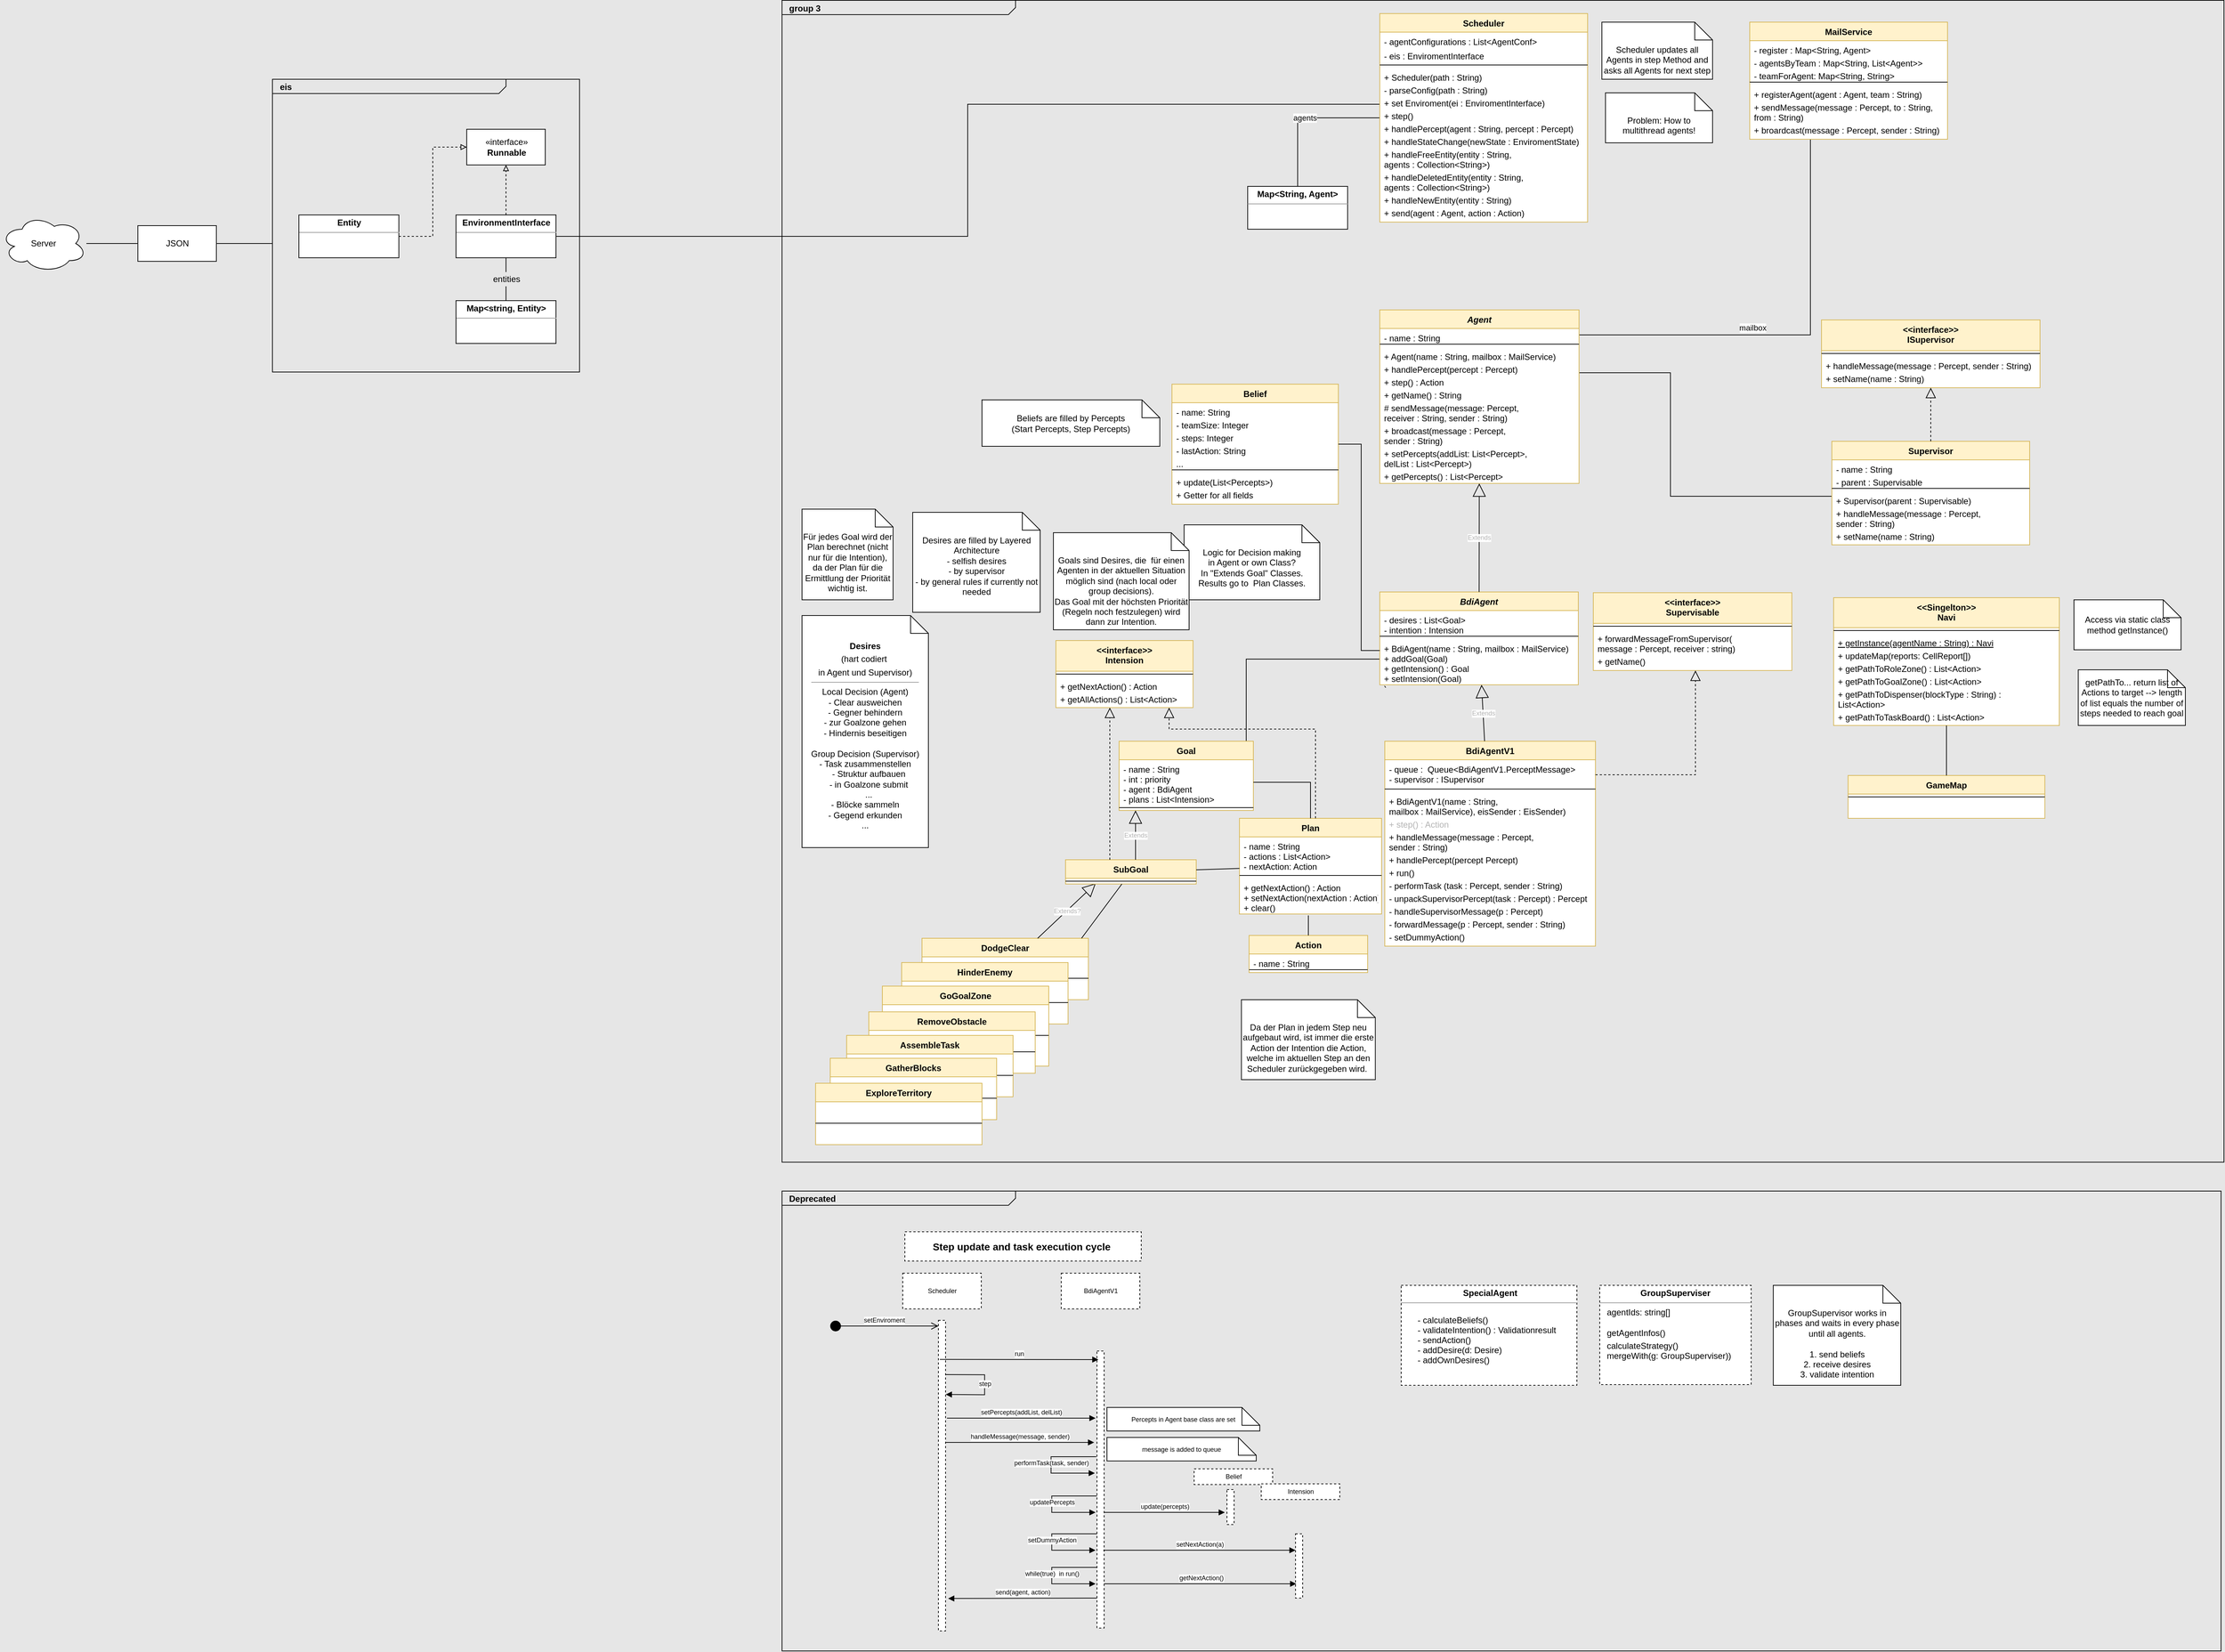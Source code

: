 <mxfile version="17.4.2" type="device"><diagram name="Page-1" id="929967ad-93f9-6ef4-fab6-5d389245f69c"><mxGraphModel dx="2607" dy="1770" grid="0" gridSize="10" guides="1" tooltips="1" connect="1" arrows="1" fold="1" page="0" pageScale="1.5" pageWidth="2336" pageHeight="1654" background="#E6E6E6" math="0" shadow="0"><root><mxCell id="0" style=";html=1;"/><mxCell id="1" style=";html=1;" parent="0"/><mxCell id="1672d66443f91eb5-1" value="&lt;p style=&quot;margin: 0px ; margin-top: 4px ; margin-left: 10px ; text-align: left&quot;&gt;&lt;b&gt;group 3&lt;/b&gt;&lt;/p&gt;" style="html=1;strokeWidth=1;shape=mxgraph.sysml.package;html=1;overflow=fill;whiteSpace=wrap;fillColor=none;gradientColor=none;fontSize=12;align=center;labelX=327.64;" parent="1" vertex="1"><mxGeometry x="1144" y="-0.5" width="2019" height="1627" as="geometry"/></mxCell><mxCell id="dxKCeIQAazDfLPVNPwqI-13" value="DodgeClear" style="swimlane;fontStyle=1;align=center;verticalAlign=top;childLayout=stackLayout;horizontal=1;startSize=26;horizontalStack=0;resizeParent=1;resizeParentMax=0;resizeLast=0;collapsible=1;marginBottom=0;labelBackgroundColor=none;fillColor=#fff2cc;strokeColor=#d6b656;shadow=0;sketch=0;gradientColor=none;swimlaneFillColor=default;" parent="1" vertex="1"><mxGeometry x="1340" y="1313" width="233" height="86" as="geometry"/></mxCell><mxCell id="dxKCeIQAazDfLPVNPwqI-14" value=" " style="text;strokeColor=none;fillColor=none;align=left;verticalAlign=top;spacingLeft=4;spacingRight=4;overflow=hidden;rotatable=0;points=[[0,0.5],[1,0.5]];portConstraint=eastwest;" parent="dxKCeIQAazDfLPVNPwqI-13" vertex="1"><mxGeometry y="26" width="233" height="26" as="geometry"/></mxCell><mxCell id="dxKCeIQAazDfLPVNPwqI-15" value="" style="line;strokeWidth=1;fillColor=none;align=left;verticalAlign=middle;spacingTop=-1;spacingLeft=3;spacingRight=3;rotatable=0;labelPosition=right;points=[];portConstraint=eastwest;" parent="dxKCeIQAazDfLPVNPwqI-13" vertex="1"><mxGeometry y="52" width="233" height="8" as="geometry"/></mxCell><mxCell id="dxKCeIQAazDfLPVNPwqI-16" value=" " style="text;strokeColor=none;fillColor=none;align=left;verticalAlign=top;spacingLeft=4;spacingRight=4;overflow=hidden;rotatable=0;points=[[0,0.5],[1,0.5]];portConstraint=eastwest;" parent="dxKCeIQAazDfLPVNPwqI-13" vertex="1"><mxGeometry y="60" width="233" height="26" as="geometry"/></mxCell><mxCell id="zp3tI751EjAqgCoOAfSL-209" value="&lt;p style=&quot;margin: 0px ; margin-top: 4px ; margin-left: 10px ; text-align: left&quot;&gt;&lt;b&gt;Deprecated&lt;/b&gt;&lt;/p&gt;" style="html=1;strokeWidth=1;shape=mxgraph.sysml.package;html=1;overflow=fill;whiteSpace=wrap;fillColor=none;gradientColor=none;fontSize=12;align=center;labelX=327.64;" parent="1" vertex="1"><mxGeometry x="1144" y="1667" width="2015" height="644" as="geometry"/></mxCell><mxCell id="-0N7IOGXyZVaYshVuag8-17" value="agents" style="edgeStyle=orthogonalEdgeStyle;rounded=0;orthogonalLoop=1;jettySize=auto;html=1;entryX=0.5;entryY=0;entryDx=0;entryDy=0;endArrow=none;endFill=0;" parent="1" source="zp3tI751EjAqgCoOAfSL-103" target="-0N7IOGXyZVaYshVuag8-15" edge="1"><mxGeometry relative="1" as="geometry"><mxPoint x="2120" y="360" as="sourcePoint"/></mxGeometry></mxCell><mxCell id="-0N7IOGXyZVaYshVuag8-15" value="&lt;p style=&quot;margin: 0px ; margin-top: 4px ; text-align: center&quot;&gt;&lt;b&gt;Map&amp;lt;String, Agent&amp;gt;&lt;/b&gt;&lt;/p&gt;&lt;hr size=&quot;1&quot;&gt;&lt;div style=&quot;height: 2px&quot;&gt;&lt;/div&gt;" style="verticalAlign=top;align=left;overflow=fill;fontSize=12;fontFamily=Helvetica;html=1;" parent="1" vertex="1"><mxGeometry x="1796" y="260" width="140" height="60" as="geometry"/></mxCell><mxCell id="-0N7IOGXyZVaYshVuag8-24" style="edgeStyle=orthogonalEdgeStyle;rounded=0;orthogonalLoop=1;jettySize=auto;html=1;startArrow=none;startFill=0;endArrow=none;endFill=0;" parent="1" source="zp3tI751EjAqgCoOAfSL-164" target="zp3tI751EjAqgCoOAfSL-61" edge="1"><mxGeometry relative="1" as="geometry"><mxPoint x="2564" y="360" as="sourcePoint"/><mxPoint x="2266" y="601" as="targetPoint"/><Array as="points"><mxPoint x="2584" y="468"/></Array></mxGeometry></mxCell><mxCell id="-0N7IOGXyZVaYshVuag8-25" value="mailbox" style="edgeLabel;html=1;align=center;verticalAlign=middle;resizable=0;points=[];" parent="-0N7IOGXyZVaYshVuag8-24" vertex="1" connectable="0"><mxGeometry x="0.27" y="-1" relative="1" as="geometry"><mxPoint x="24" y="-9" as="offset"/></mxGeometry></mxCell><mxCell id="-0N7IOGXyZVaYshVuag8-100" style="edgeStyle=orthogonalEdgeStyle;rounded=0;orthogonalLoop=1;jettySize=auto;html=1;startArrow=none;startFill=0;endArrow=none;endFill=0;" parent="1" source="zp3tI751EjAqgCoOAfSL-61" target="zp3tI751EjAqgCoOAfSL-151" edge="1"><mxGeometry relative="1" as="geometry"><Array as="points"><mxPoint x="2388" y="521"/><mxPoint x="2388" y="694"/></Array><mxPoint x="2266" y="642" as="sourcePoint"/><mxPoint x="2557" y="642" as="targetPoint"/></mxGeometry></mxCell><mxCell id="-0N7IOGXyZVaYshVuag8-22" value="&lt;p style=&quot;margin: 0px ; margin-top: 4px ; text-align: center&quot;&gt;&lt;b&gt;&lt;i&gt;&amp;nbsp;&lt;/i&gt;SpecialAgent&lt;/b&gt;&lt;/p&gt;&lt;hr size=&quot;1&quot;&gt;&lt;div style=&quot;height: 2px&quot;&gt;&lt;br&gt;&lt;/div&gt;" style="verticalAlign=top;align=left;overflow=fill;fontSize=12;fontFamily=Helvetica;html=1;dashed=1;" parent="1" vertex="1"><mxGeometry x="2011" y="1799" width="246" height="140" as="geometry"/></mxCell><mxCell id="-0N7IOGXyZVaYshVuag8-36" style="edgeStyle=orthogonalEdgeStyle;rounded=0;orthogonalLoop=1;jettySize=auto;html=1;startArrow=none;startFill=0;endArrow=none;endFill=0;" parent="1" source="-0N7IOGXyZVaYshVuag8-34" target="-0N7IOGXyZVaYshVuag8-35" edge="1"><mxGeometry relative="1" as="geometry"/></mxCell><mxCell id="-0N7IOGXyZVaYshVuag8-34" value="Server" style="ellipse;shape=cloud;whiteSpace=wrap;html=1;" parent="1" vertex="1"><mxGeometry x="50" y="300" width="120" height="80" as="geometry"/></mxCell><mxCell id="-0N7IOGXyZVaYshVuag8-53" style="edgeStyle=orthogonalEdgeStyle;rounded=0;orthogonalLoop=1;jettySize=auto;html=1;startArrow=none;startFill=0;endArrow=none;endFill=0;" parent="1" source="-0N7IOGXyZVaYshVuag8-35" edge="1"><mxGeometry relative="1" as="geometry"><mxPoint x="430.5" y="340" as="targetPoint"/></mxGeometry></mxCell><mxCell id="-0N7IOGXyZVaYshVuag8-35" value="JSON" style="html=1;" parent="1" vertex="1"><mxGeometry x="242" y="315" width="110" height="50" as="geometry"/></mxCell><mxCell id="-0N7IOGXyZVaYshVuag8-39" style="edgeStyle=orthogonalEdgeStyle;rounded=0;orthogonalLoop=1;jettySize=auto;html=1;entryX=0.5;entryY=1;entryDx=0;entryDy=0;startArrow=none;startFill=0;endArrow=block;endFill=0;dashed=1;" parent="1" source="-0N7IOGXyZVaYshVuag8-37" target="-0N7IOGXyZVaYshVuag8-38" edge="1"><mxGeometry relative="1" as="geometry"/></mxCell><mxCell id="-0N7IOGXyZVaYshVuag8-51" style="edgeStyle=orthogonalEdgeStyle;rounded=0;orthogonalLoop=1;jettySize=auto;html=1;startArrow=none;startFill=0;endArrow=none;endFill=0;" parent="1" source="-0N7IOGXyZVaYshVuag8-37" target="zp3tI751EjAqgCoOAfSL-103" edge="1"><mxGeometry relative="1" as="geometry"><mxPoint x="2050" y="330" as="targetPoint"/><Array as="points"><mxPoint x="1404" y="330"/><mxPoint x="1404" y="145"/></Array></mxGeometry></mxCell><mxCell id="-0N7IOGXyZVaYshVuag8-37" value="&lt;p style=&quot;margin: 0px ; margin-top: 4px ; text-align: center&quot;&gt;&lt;b&gt;EnvironmentInterface&lt;/b&gt;&lt;/p&gt;&lt;hr size=&quot;1&quot;&gt;&lt;div style=&quot;height: 2px&quot;&gt;&lt;/div&gt;" style="verticalAlign=top;align=left;overflow=fill;fontSize=12;fontFamily=Helvetica;html=1;" parent="1" vertex="1"><mxGeometry x="687.5" y="300" width="140" height="60" as="geometry"/></mxCell><mxCell id="-0N7IOGXyZVaYshVuag8-38" value="«interface»&lt;br&gt;&lt;b&gt;Runnable&lt;/b&gt;" style="html=1;" parent="1" vertex="1"><mxGeometry x="702.5" y="180" width="110" height="50" as="geometry"/></mxCell><mxCell id="-0N7IOGXyZVaYshVuag8-46" style="edgeStyle=orthogonalEdgeStyle;rounded=0;orthogonalLoop=1;jettySize=auto;html=1;entryX=0.5;entryY=1;entryDx=0;entryDy=0;startArrow=none;startFill=0;endArrow=none;endFill=0;" parent="1" source="-0N7IOGXyZVaYshVuag8-47" target="-0N7IOGXyZVaYshVuag8-37" edge="1"><mxGeometry relative="1" as="geometry"/></mxCell><mxCell id="-0N7IOGXyZVaYshVuag8-40" value="&lt;p style=&quot;margin: 0px ; margin-top: 4px ; text-align: center&quot;&gt;&lt;b&gt;Map&amp;lt;string, Entity&amp;gt;&lt;/b&gt;&lt;/p&gt;&lt;hr size=&quot;1&quot;&gt;&lt;div style=&quot;height: 2px&quot;&gt;&lt;/div&gt;" style="verticalAlign=top;align=left;overflow=fill;fontSize=12;fontFamily=Helvetica;html=1;" parent="1" vertex="1"><mxGeometry x="687.5" y="420" width="140" height="60" as="geometry"/></mxCell><mxCell id="-0N7IOGXyZVaYshVuag8-43" style="edgeStyle=orthogonalEdgeStyle;rounded=0;orthogonalLoop=1;jettySize=auto;html=1;entryX=0;entryY=0.5;entryDx=0;entryDy=0;startArrow=none;startFill=0;endArrow=block;endFill=0;dashed=1;" parent="1" source="-0N7IOGXyZVaYshVuag8-42" target="-0N7IOGXyZVaYshVuag8-38" edge="1"><mxGeometry relative="1" as="geometry"/></mxCell><mxCell id="-0N7IOGXyZVaYshVuag8-42" value="&lt;p style=&quot;margin: 0px ; margin-top: 4px ; text-align: center&quot;&gt;&lt;b&gt;Entity&lt;/b&gt;&lt;/p&gt;&lt;hr size=&quot;1&quot;&gt;&lt;div style=&quot;height: 2px&quot;&gt;&lt;/div&gt;" style="verticalAlign=top;align=left;overflow=fill;fontSize=12;fontFamily=Helvetica;html=1;" parent="1" vertex="1"><mxGeometry x="467.5" y="300" width="140" height="60" as="geometry"/></mxCell><mxCell id="-0N7IOGXyZVaYshVuag8-47" value="entities" style="text;html=1;align=center;verticalAlign=middle;resizable=0;points=[];autosize=1;strokeColor=none;fillColor=none;" parent="1" vertex="1"><mxGeometry x="732.5" y="380" width="50" height="20" as="geometry"/></mxCell><mxCell id="-0N7IOGXyZVaYshVuag8-48" value="" style="edgeStyle=orthogonalEdgeStyle;rounded=0;orthogonalLoop=1;jettySize=auto;html=1;entryX=0.5;entryY=1;entryDx=0;entryDy=0;startArrow=none;startFill=0;endArrow=none;endFill=0;" parent="1" source="-0N7IOGXyZVaYshVuag8-40" target="-0N7IOGXyZVaYshVuag8-47" edge="1"><mxGeometry relative="1" as="geometry"><mxPoint x="757.5" y="420" as="sourcePoint"/><mxPoint x="757.5" y="360" as="targetPoint"/></mxGeometry></mxCell><mxCell id="-0N7IOGXyZVaYshVuag8-54" value="&lt;p style=&quot;margin: 0px ; margin-top: 4px ; margin-left: 10px ; text-align: left&quot;&gt;&lt;b&gt;eis&lt;/b&gt;&lt;/p&gt;" style="html=1;strokeWidth=1;shape=mxgraph.sysml.package;html=1;overflow=fill;whiteSpace=wrap;fillColor=none;gradientColor=none;fontSize=12;align=center;labelX=327.64;" parent="1" vertex="1"><mxGeometry x="430.5" y="110" width="430" height="410" as="geometry"/></mxCell><mxCell id="-0N7IOGXyZVaYshVuag8-68" value="- calculateBeliefs()&#10;- validateIntention() : Validationresult&#10;- sendAction()&#10;- addDesire(d: Desire)&#10;- addOwnDesires()&#10;" style="text;strokeColor=none;fillColor=none;align=left;verticalAlign=top;spacingLeft=4;spacingRight=4;overflow=hidden;rotatable=0;points=[[0,0.5],[1,0.5]];portConstraint=eastwest;dashed=1;" parent="1" vertex="1"><mxGeometry x="2028" y="1834" width="218" height="89" as="geometry"/></mxCell><mxCell id="-0N7IOGXyZVaYshVuag8-70" value="Scheduler updates all Agents in step Method and asks all Agents for next step" style="shape=note2;boundedLbl=1;whiteSpace=wrap;html=1;size=25;verticalAlign=top;align=center;" parent="1" vertex="1"><mxGeometry x="2292" y="30" width="155" height="80" as="geometry"/></mxCell><mxCell id="-0N7IOGXyZVaYshVuag8-84" value="Desires are filled by Layered Architecture&lt;br&gt;- selfish desires&lt;br&gt;- by supervisor&lt;br&gt;- by general rules if currently not needed" style="shape=note2;boundedLbl=1;whiteSpace=wrap;html=1;size=25;verticalAlign=top;align=center;" parent="1" vertex="1"><mxGeometry x="1327" y="716.5" width="178.5" height="140" as="geometry"/></mxCell><mxCell id="-0N7IOGXyZVaYshVuag8-93" value="Problem: How to multithread agents!" style="shape=note2;boundedLbl=1;whiteSpace=wrap;html=1;size=25;verticalAlign=top;align=center;" parent="1" vertex="1"><mxGeometry x="2297" y="129" width="150" height="70" as="geometry"/></mxCell><mxCell id="-0N7IOGXyZVaYshVuag8-95" value="Logic for Decision making&lt;br&gt;in Agent or own Class?" style="shape=note2;boundedLbl=1;whiteSpace=wrap;html=1;size=25;verticalAlign=top;align=center;" parent="1" vertex="1"><mxGeometry x="1707" y="734" width="190" height="80" as="geometry"/></mxCell><mxCell id="-0N7IOGXyZVaYshVuag8-101" value="GroupSupervisor works in phases and waits in every phase until all agents.&lt;br&gt;&lt;br&gt;1. send beliefs&lt;br&gt;2. receive desires&lt;br&gt;3. validate intention" style="shape=note2;boundedLbl=1;whiteSpace=wrap;html=1;size=25;verticalAlign=top;align=center;" parent="1" vertex="1"><mxGeometry x="2532" y="1799" width="178.5" height="140" as="geometry"/></mxCell><mxCell id="zp3tI751EjAqgCoOAfSL-7" value="Belief" style="swimlane;fontStyle=1;align=center;verticalAlign=top;childLayout=stackLayout;horizontal=1;startSize=26;horizontalStack=0;resizeParent=1;resizeParentMax=0;resizeLast=0;collapsible=1;marginBottom=0;labelBackgroundColor=none;fillColor=#fff2cc;strokeColor=#d6b656;shadow=0;sketch=0;gradientColor=none;swimlaneFillColor=default;" parent="1" vertex="1"><mxGeometry x="1690" y="537" width="233" height="168" as="geometry"/></mxCell><mxCell id="zp3tI751EjAqgCoOAfSL-8" value="- name: String" style="text;strokeColor=none;fillColor=none;align=left;verticalAlign=top;spacingLeft=4;spacingRight=4;overflow=hidden;rotatable=0;points=[[0,0.5],[1,0.5]];portConstraint=eastwest;autosize=1;" parent="zp3tI751EjAqgCoOAfSL-7" vertex="1"><mxGeometry y="26" width="233" height="18" as="geometry"/></mxCell><mxCell id="zp3tI751EjAqgCoOAfSL-14" value="- teamSize: Integer" style="text;strokeColor=none;fillColor=none;align=left;verticalAlign=top;spacingLeft=4;spacingRight=4;overflow=hidden;rotatable=0;points=[[0,0.5],[1,0.5]];portConstraint=eastwest;autosize=1;" parent="zp3tI751EjAqgCoOAfSL-7" vertex="1"><mxGeometry y="44" width="233" height="18" as="geometry"/></mxCell><mxCell id="zp3tI751EjAqgCoOAfSL-16" value="- steps: Integer" style="text;strokeColor=none;fillColor=none;align=left;verticalAlign=top;spacingLeft=4;spacingRight=4;overflow=hidden;rotatable=0;points=[[0,0.5],[1,0.5]];portConstraint=eastwest;autosize=1;" parent="zp3tI751EjAqgCoOAfSL-7" vertex="1"><mxGeometry y="62" width="233" height="18" as="geometry"/></mxCell><mxCell id="zp3tI751EjAqgCoOAfSL-18" value="- lastAction: String" style="text;strokeColor=none;fillColor=none;align=left;verticalAlign=top;spacingLeft=4;spacingRight=4;overflow=hidden;rotatable=0;points=[[0,0.5],[1,0.5]];portConstraint=eastwest;autosize=1;" parent="zp3tI751EjAqgCoOAfSL-7" vertex="1"><mxGeometry y="80" width="233" height="18" as="geometry"/></mxCell><mxCell id="zp3tI751EjAqgCoOAfSL-17" value="..." style="text;strokeColor=none;fillColor=none;align=left;verticalAlign=top;spacingLeft=4;spacingRight=4;overflow=hidden;rotatable=0;points=[[0,0.5],[1,0.5]];portConstraint=eastwest;autosize=1;" parent="zp3tI751EjAqgCoOAfSL-7" vertex="1"><mxGeometry y="98" width="233" height="18" as="geometry"/></mxCell><mxCell id="zp3tI751EjAqgCoOAfSL-9" value="" style="line;strokeWidth=1;fillColor=none;align=left;verticalAlign=middle;spacingTop=-1;spacingLeft=3;spacingRight=3;rotatable=0;labelPosition=right;points=[];portConstraint=eastwest;" parent="zp3tI751EjAqgCoOAfSL-7" vertex="1"><mxGeometry y="116" width="233" height="8" as="geometry"/></mxCell><mxCell id="zp3tI751EjAqgCoOAfSL-10" value="+ update(List&lt;Percepts&gt;)" style="text;strokeColor=none;fillColor=none;align=left;verticalAlign=top;spacingLeft=4;spacingRight=4;overflow=hidden;rotatable=0;points=[[0,0.5],[1,0.5]];portConstraint=eastwest;autosize=1;" parent="zp3tI751EjAqgCoOAfSL-7" vertex="1"><mxGeometry y="124" width="233" height="18" as="geometry"/></mxCell><mxCell id="zp3tI751EjAqgCoOAfSL-19" value="+ Getter for all fields" style="text;strokeColor=none;fillColor=none;align=left;verticalAlign=top;spacingLeft=4;spacingRight=4;overflow=hidden;rotatable=0;points=[[0,0.5],[1,0.5]];portConstraint=eastwest;autosize=1;" parent="zp3tI751EjAqgCoOAfSL-7" vertex="1"><mxGeometry y="142" width="233" height="26" as="geometry"/></mxCell><mxCell id="zp3tI751EjAqgCoOAfSL-75" style="edgeStyle=orthogonalEdgeStyle;rounded=0;orthogonalLoop=1;jettySize=auto;html=1;fontSize=9;endArrow=none;endFill=0;entryX=0.75;entryY=0;entryDx=0;entryDy=0;exitX=0.25;exitY=0;exitDx=0;exitDy=0;" parent="1" source="zp3tI751EjAqgCoOAfSL-24" target="dxKCeIQAazDfLPVNPwqI-51" edge="1"><mxGeometry relative="1" as="geometry"><Array as="points"><mxPoint x="2051" y="922"/><mxPoint x="1794" y="922"/></Array><mxPoint x="1991" y="996" as="sourcePoint"/></mxGeometry></mxCell><mxCell id="zp3tI751EjAqgCoOAfSL-24" value="BdiAgent" style="swimlane;fontStyle=3;align=center;verticalAlign=top;childLayout=stackLayout;horizontal=1;startSize=26;horizontalStack=0;resizeParent=1;resizeParentMax=0;resizeLast=0;collapsible=1;marginBottom=0;labelBackgroundColor=none;fillColor=#fff2cc;strokeColor=#d6b656;shadow=0;sketch=0;gradientColor=none;swimlaneFillColor=default;" parent="1" vertex="1"><mxGeometry x="1981" y="828" width="278" height="130" as="geometry"/></mxCell><mxCell id="zp3tI751EjAqgCoOAfSL-32" value="- desires : List&lt;Goal&gt;&#10;- intention : Intension" style="text;strokeColor=none;fillColor=none;align=left;verticalAlign=top;spacingLeft=4;spacingRight=4;overflow=hidden;rotatable=0;points=[[0,0.5],[1,0.5]];portConstraint=eastwest;resizable=1;autosize=1;connectable=1;" parent="zp3tI751EjAqgCoOAfSL-24" vertex="1"><mxGeometry y="26" width="278" height="32" as="geometry"/></mxCell><mxCell id="zp3tI751EjAqgCoOAfSL-30" value="" style="line;strokeWidth=1;fillColor=none;align=left;verticalAlign=middle;spacingTop=-1;spacingLeft=3;spacingRight=3;rotatable=0;labelPosition=right;points=[];portConstraint=eastwest;" parent="zp3tI751EjAqgCoOAfSL-24" vertex="1"><mxGeometry y="58" width="278" height="8" as="geometry"/></mxCell><mxCell id="zp3tI751EjAqgCoOAfSL-78" value="+ BdiAgent(name : String, mailbox : MailService)&#10;+ addGoal(Goal)&#10;+ getIntension() : Goal&#10;+ setIntension(Goal)&#10;)" style="text;strokeColor=none;fillColor=none;align=left;verticalAlign=top;spacingLeft=4;spacingRight=4;overflow=hidden;rotatable=0;points=[[0,0.5],[1,0.5]];portConstraint=eastwest;autosize=1;" parent="zp3tI751EjAqgCoOAfSL-24" vertex="1"><mxGeometry y="66" width="278" height="64" as="geometry"/></mxCell><mxCell id="zp3tI751EjAqgCoOAfSL-33" value="BdiAgentV1" style="swimlane;fontStyle=1;align=center;verticalAlign=top;childLayout=stackLayout;horizontal=1;startSize=26;horizontalStack=0;resizeParent=1;resizeParentMax=0;resizeLast=0;collapsible=1;marginBottom=0;labelBackgroundColor=none;fillColor=#fff2cc;strokeColor=#d6b656;shadow=0;sketch=0;gradientColor=none;swimlaneFillColor=default;" parent="1" vertex="1"><mxGeometry x="1988" y="1037" width="295" height="287" as="geometry"/></mxCell><mxCell id="zp3tI751EjAqgCoOAfSL-34" value="- queue :  Queue&lt;BdiAgentV1.PerceptMessage&gt;&#10;- supervisor : ISupervisor" style="text;strokeColor=none;fillColor=none;align=left;verticalAlign=top;spacingLeft=4;spacingRight=4;overflow=hidden;rotatable=0;points=[[0,0.5],[1,0.5]];portConstraint=eastwest;" parent="zp3tI751EjAqgCoOAfSL-33" vertex="1"><mxGeometry y="26" width="295" height="37" as="geometry"/></mxCell><mxCell id="zp3tI751EjAqgCoOAfSL-39" value="" style="line;strokeWidth=1;fillColor=none;align=left;verticalAlign=middle;spacingTop=-1;spacingLeft=3;spacingRight=3;rotatable=0;labelPosition=right;points=[];portConstraint=eastwest;" parent="zp3tI751EjAqgCoOAfSL-33" vertex="1"><mxGeometry y="63" width="295" height="8" as="geometry"/></mxCell><mxCell id="zp3tI751EjAqgCoOAfSL-92" value="+ BdiAgentV1(name : String,&#10;mailbox : MailService), eisSender : EisSender)" style="text;strokeColor=none;fillColor=none;align=left;verticalAlign=top;spacingLeft=4;spacingRight=4;overflow=hidden;rotatable=0;points=[[0,0.5],[1,0.5]];portConstraint=eastwest;autosize=1;" parent="zp3tI751EjAqgCoOAfSL-33" vertex="1"><mxGeometry y="71" width="295" height="32" as="geometry"/></mxCell><mxCell id="zp3tI751EjAqgCoOAfSL-40" value="+ step() : Action" style="text;strokeColor=none;fillColor=none;align=left;verticalAlign=top;spacingLeft=4;spacingRight=4;overflow=hidden;rotatable=0;points=[[0,0.5],[1,0.5]];portConstraint=eastwest;fontColor=#B3B3B3;autosize=1;" parent="zp3tI751EjAqgCoOAfSL-33" vertex="1"><mxGeometry y="103" width="295" height="18" as="geometry"/></mxCell><mxCell id="zp3tI751EjAqgCoOAfSL-93" value="+ handleMessage(message : Percept,&#10;sender : String)" style="text;strokeColor=none;fillColor=none;align=left;verticalAlign=top;spacingLeft=4;spacingRight=4;overflow=hidden;rotatable=0;points=[[0,0.5],[1,0.5]];portConstraint=eastwest;autosize=1;" parent="zp3tI751EjAqgCoOAfSL-33" vertex="1"><mxGeometry y="121" width="295" height="32" as="geometry"/></mxCell><mxCell id="zp3tI751EjAqgCoOAfSL-41" value="+ handlePercept(percept Percept)" style="text;strokeColor=none;fillColor=none;align=left;verticalAlign=top;spacingLeft=4;spacingRight=4;overflow=hidden;rotatable=0;points=[[0,0.5],[1,0.5]];portConstraint=eastwest;autosize=1;" parent="zp3tI751EjAqgCoOAfSL-33" vertex="1"><mxGeometry y="153" width="295" height="18" as="geometry"/></mxCell><mxCell id="zp3tI751EjAqgCoOAfSL-94" value="+ run()" style="text;strokeColor=none;fillColor=none;align=left;verticalAlign=top;spacingLeft=4;spacingRight=4;overflow=hidden;rotatable=0;points=[[0,0.5],[1,0.5]];portConstraint=eastwest;autosize=1;" parent="zp3tI751EjAqgCoOAfSL-33" vertex="1"><mxGeometry y="171" width="295" height="18" as="geometry"/></mxCell><mxCell id="zp3tI751EjAqgCoOAfSL-96" value="- performTask (task : Percept, sender : String)" style="text;strokeColor=none;fillColor=none;align=left;verticalAlign=top;spacingLeft=4;spacingRight=4;overflow=hidden;rotatable=0;points=[[0,0.5],[1,0.5]];portConstraint=eastwest;autosize=1;" parent="zp3tI751EjAqgCoOAfSL-33" vertex="1"><mxGeometry y="189" width="295" height="18" as="geometry"/></mxCell><mxCell id="zp3tI751EjAqgCoOAfSL-97" value="- unpackSupervisorPercept(task : Percept) : Percept" style="text;strokeColor=none;fillColor=none;align=left;verticalAlign=top;spacingLeft=4;spacingRight=4;overflow=hidden;rotatable=0;points=[[0,0.5],[1,0.5]];portConstraint=eastwest;autosize=1;" parent="zp3tI751EjAqgCoOAfSL-33" vertex="1"><mxGeometry y="207" width="295" height="18" as="geometry"/></mxCell><mxCell id="zp3tI751EjAqgCoOAfSL-98" value="- handleSupervisorMessage(p : Percept)" style="text;strokeColor=none;fillColor=none;align=left;verticalAlign=top;spacingLeft=4;spacingRight=4;overflow=hidden;rotatable=0;points=[[0,0.5],[1,0.5]];portConstraint=eastwest;autosize=1;" parent="zp3tI751EjAqgCoOAfSL-33" vertex="1"><mxGeometry y="225" width="295" height="18" as="geometry"/></mxCell><mxCell id="zp3tI751EjAqgCoOAfSL-99" value="- forwardMessage(p : Percept, sender : String)" style="text;strokeColor=none;fillColor=none;align=left;verticalAlign=top;spacingLeft=4;spacingRight=4;overflow=hidden;rotatable=0;points=[[0,0.5],[1,0.5]];portConstraint=eastwest;autosize=1;" parent="zp3tI751EjAqgCoOAfSL-33" vertex="1"><mxGeometry y="243" width="295" height="18" as="geometry"/></mxCell><mxCell id="zp3tI751EjAqgCoOAfSL-100" value="- setDummyAction()" style="text;strokeColor=none;fillColor=none;align=left;verticalAlign=top;spacingLeft=4;spacingRight=4;overflow=hidden;rotatable=0;points=[[0,0.5],[1,0.5]];portConstraint=eastwest;autosize=1;" parent="zp3tI751EjAqgCoOAfSL-33" vertex="1"><mxGeometry y="261" width="295" height="26" as="geometry"/></mxCell><mxCell id="zp3tI751EjAqgCoOAfSL-55" style="edgeStyle=orthogonalEdgeStyle;rounded=0;orthogonalLoop=1;jettySize=auto;html=1;fontSize=9;endArrow=none;endFill=0;" parent="1" source="zp3tI751EjAqgCoOAfSL-24" target="zp3tI751EjAqgCoOAfSL-7" edge="1"><mxGeometry relative="1" as="geometry"><mxPoint x="1991" y="636.5" as="sourcePoint"/><Array as="points"><mxPoint x="2096" y="910"/><mxPoint x="1955" y="910"/><mxPoint x="1955" y="516"/></Array></mxGeometry></mxCell><mxCell id="zp3tI751EjAqgCoOAfSL-61" value="Agent" style="swimlane;fontStyle=3;align=center;verticalAlign=top;childLayout=stackLayout;horizontal=1;startSize=26;horizontalStack=0;resizeParent=1;resizeParentMax=0;resizeLast=0;collapsible=1;marginBottom=0;labelBackgroundColor=none;fillColor=#fff2cc;strokeColor=#d6b656;shadow=0;sketch=0;gradientColor=none;swimlaneFillColor=default;" parent="1" vertex="1"><mxGeometry x="1981" y="433" width="279" height="243" as="geometry"/></mxCell><mxCell id="SS7VEFHCa6W0pI9FkJkT-1" value="- name : String" style="text;strokeColor=none;fillColor=none;align=left;verticalAlign=top;spacingLeft=4;spacingRight=4;overflow=hidden;rotatable=0;points=[[0,0.5],[1,0.5]];portConstraint=eastwest;autosize=1;" parent="zp3tI751EjAqgCoOAfSL-61" vertex="1"><mxGeometry y="26" width="279" height="18" as="geometry"/></mxCell><mxCell id="zp3tI751EjAqgCoOAfSL-62" value="" style="line;strokeWidth=1;fillColor=none;align=left;verticalAlign=middle;spacingTop=-1;spacingLeft=3;spacingRight=3;rotatable=0;labelPosition=right;points=[];portConstraint=eastwest;" parent="zp3tI751EjAqgCoOAfSL-61" vertex="1"><mxGeometry y="44" width="279" height="8" as="geometry"/></mxCell><mxCell id="zp3tI751EjAqgCoOAfSL-81" value="+ Agent(name : String, mailbox : MailService)" style="text;strokeColor=none;fillColor=none;align=left;verticalAlign=top;spacingLeft=4;spacingRight=4;overflow=hidden;rotatable=0;points=[[0,0.5],[1,0.5]];portConstraint=eastwest;autosize=1;" parent="zp3tI751EjAqgCoOAfSL-61" vertex="1"><mxGeometry y="52" width="279" height="18" as="geometry"/></mxCell><mxCell id="zp3tI751EjAqgCoOAfSL-80" value="+ handlePercept(percept : Percept)" style="text;strokeColor=none;fillColor=none;align=left;verticalAlign=top;spacingLeft=4;spacingRight=4;overflow=hidden;rotatable=0;points=[[0,0.5],[1,0.5]];portConstraint=eastwest;autosize=1;" parent="zp3tI751EjAqgCoOAfSL-61" vertex="1"><mxGeometry y="70" width="279" height="18" as="geometry"/></mxCell><mxCell id="zp3tI751EjAqgCoOAfSL-64" value="+ step() : Action" style="text;strokeColor=none;fillColor=none;align=left;verticalAlign=top;spacingLeft=4;spacingRight=4;overflow=hidden;rotatable=0;points=[[0,0.5],[1,0.5]];portConstraint=eastwest;autosize=1;" parent="zp3tI751EjAqgCoOAfSL-61" vertex="1"><mxGeometry y="88" width="279" height="18" as="geometry"/></mxCell><mxCell id="zp3tI751EjAqgCoOAfSL-68" value="+ getName() : String" style="text;strokeColor=none;fillColor=none;align=left;verticalAlign=top;spacingLeft=4;spacingRight=4;overflow=hidden;rotatable=0;points=[[0,0.5],[1,0.5]];portConstraint=eastwest;autosize=1;" parent="zp3tI751EjAqgCoOAfSL-61" vertex="1"><mxGeometry y="106" width="279" height="18" as="geometry"/></mxCell><mxCell id="zp3tI751EjAqgCoOAfSL-69" value="# sendMessage(message: Percept,&#10;receiver : String, sender : String)" style="text;strokeColor=none;fillColor=none;align=left;verticalAlign=top;spacingLeft=4;spacingRight=4;overflow=hidden;rotatable=0;points=[[0,0.5],[1,0.5]];portConstraint=eastwest;autosize=1;" parent="zp3tI751EjAqgCoOAfSL-61" vertex="1"><mxGeometry y="124" width="279" height="32" as="geometry"/></mxCell><mxCell id="zp3tI751EjAqgCoOAfSL-70" value="+ broadcast(message : Percept,&#10;sender : String)" style="text;strokeColor=none;fillColor=none;align=left;verticalAlign=top;spacingLeft=4;spacingRight=4;overflow=hidden;rotatable=0;points=[[0,0.5],[1,0.5]];portConstraint=eastwest;autosize=1;" parent="zp3tI751EjAqgCoOAfSL-61" vertex="1"><mxGeometry y="156" width="279" height="32" as="geometry"/></mxCell><mxCell id="zp3tI751EjAqgCoOAfSL-71" value="+ setPercepts(addList: List&lt;Percept&gt;,&#10;delList : List&lt;Percept&gt;)" style="text;strokeColor=none;fillColor=none;align=left;verticalAlign=top;spacingLeft=4;spacingRight=4;overflow=hidden;rotatable=0;points=[[0,0.5],[1,0.5]];portConstraint=eastwest;autosize=1;" parent="zp3tI751EjAqgCoOAfSL-61" vertex="1"><mxGeometry y="188" width="279" height="32" as="geometry"/></mxCell><mxCell id="zp3tI751EjAqgCoOAfSL-72" value="+ getPercepts() : List&lt;Percept&gt;" style="text;strokeColor=none;fillColor=none;align=left;verticalAlign=top;spacingLeft=4;spacingRight=4;overflow=hidden;rotatable=0;points=[[0,0.5],[1,0.5]];portConstraint=eastwest;autosize=1;" parent="zp3tI751EjAqgCoOAfSL-61" vertex="1"><mxGeometry y="220" width="279" height="23" as="geometry"/></mxCell><mxCell id="zp3tI751EjAqgCoOAfSL-82" value="Logic for Decision making&lt;br&gt;in Agent or own Class?&lt;br&gt;In &quot;Extends Goal&quot; Classes.&lt;br&gt;Results go to&amp;nbsp; Plan Classes." style="shape=note2;boundedLbl=1;whiteSpace=wrap;html=1;size=25;verticalAlign=top;align=center;" parent="1" vertex="1"><mxGeometry x="1707" y="734" width="190" height="105" as="geometry"/></mxCell><mxCell id="zp3tI751EjAqgCoOAfSL-83" value="Beliefs are filled by Percepts&lt;br&gt;(Start Percepts, Step Percepts)" style="shape=note2;boundedLbl=1;whiteSpace=wrap;html=1;size=25;verticalAlign=middle;align=center;" parent="1" vertex="1"><mxGeometry x="1424" y="559" width="249" height="65" as="geometry"/></mxCell><mxCell id="zp3tI751EjAqgCoOAfSL-103" value="Scheduler" style="swimlane;fontStyle=1;align=center;verticalAlign=top;childLayout=stackLayout;horizontal=1;startSize=26;horizontalStack=0;resizeParent=1;resizeParentMax=0;resizeLast=0;collapsible=1;marginBottom=0;labelBackgroundColor=none;fillColor=#fff2cc;strokeColor=#d6b656;shadow=0;sketch=0;gradientColor=none;swimlaneFillColor=default;" parent="1" vertex="1"><mxGeometry x="1981" y="18" width="291" height="292" as="geometry"/></mxCell><mxCell id="zp3tI751EjAqgCoOAfSL-104" value="- agentConfigurations : List&lt;AgentConf&gt;" style="text;strokeColor=none;fillColor=none;align=left;verticalAlign=top;spacingLeft=4;spacingRight=4;overflow=hidden;rotatable=0;points=[[0,0.5],[1,0.5]];portConstraint=eastwest;" parent="zp3tI751EjAqgCoOAfSL-103" vertex="1"><mxGeometry y="26" width="291" height="20" as="geometry"/></mxCell><mxCell id="zp3tI751EjAqgCoOAfSL-107" value="- eis : EnviromentInterface" style="text;strokeColor=none;fillColor=none;align=left;verticalAlign=top;spacingLeft=4;spacingRight=4;overflow=hidden;rotatable=0;points=[[0,0.5],[1,0.5]];portConstraint=eastwest;" parent="zp3tI751EjAqgCoOAfSL-103" vertex="1"><mxGeometry y="46" width="291" height="22" as="geometry"/></mxCell><mxCell id="zp3tI751EjAqgCoOAfSL-109" value="" style="line;strokeWidth=1;fillColor=none;align=left;verticalAlign=middle;spacingTop=-1;spacingLeft=3;spacingRight=3;rotatable=0;labelPosition=right;points=[];portConstraint=eastwest;" parent="zp3tI751EjAqgCoOAfSL-103" vertex="1"><mxGeometry y="68" width="291" height="8" as="geometry"/></mxCell><mxCell id="zp3tI751EjAqgCoOAfSL-110" value="+ Scheduler(path : String)" style="text;strokeColor=none;fillColor=none;align=left;verticalAlign=top;spacingLeft=4;spacingRight=4;overflow=hidden;rotatable=0;points=[[0,0.5],[1,0.5]];portConstraint=eastwest;autosize=1;" parent="zp3tI751EjAqgCoOAfSL-103" vertex="1"><mxGeometry y="76" width="291" height="18" as="geometry"/></mxCell><mxCell id="zp3tI751EjAqgCoOAfSL-111" value="- parseConfig(path : String)" style="text;strokeColor=none;fillColor=none;align=left;verticalAlign=top;spacingLeft=4;spacingRight=4;overflow=hidden;rotatable=0;points=[[0,0.5],[1,0.5]];portConstraint=eastwest;autosize=1;" parent="zp3tI751EjAqgCoOAfSL-103" vertex="1"><mxGeometry y="94" width="291" height="18" as="geometry"/></mxCell><mxCell id="zp3tI751EjAqgCoOAfSL-112" value="+ set Enviroment(ei : EnviromentInterface)" style="text;strokeColor=none;fillColor=none;align=left;verticalAlign=top;spacingLeft=4;spacingRight=4;overflow=hidden;rotatable=0;points=[[0,0.5],[1,0.5]];portConstraint=eastwest;autosize=1;" parent="zp3tI751EjAqgCoOAfSL-103" vertex="1"><mxGeometry y="112" width="291" height="18" as="geometry"/></mxCell><mxCell id="zp3tI751EjAqgCoOAfSL-113" value="+ step()" style="text;strokeColor=none;fillColor=none;align=left;verticalAlign=top;spacingLeft=4;spacingRight=4;overflow=hidden;rotatable=0;points=[[0,0.5],[1,0.5]];portConstraint=eastwest;autosize=1;" parent="zp3tI751EjAqgCoOAfSL-103" vertex="1"><mxGeometry y="130" width="291" height="18" as="geometry"/></mxCell><mxCell id="zp3tI751EjAqgCoOAfSL-114" value="+ handlePercept(agent : String, percept : Percept)" style="text;strokeColor=none;fillColor=none;align=left;verticalAlign=top;spacingLeft=4;spacingRight=4;overflow=hidden;rotatable=0;points=[[0,0.5],[1,0.5]];portConstraint=eastwest;autosize=1;" parent="zp3tI751EjAqgCoOAfSL-103" vertex="1"><mxGeometry y="148" width="291" height="18" as="geometry"/></mxCell><mxCell id="zp3tI751EjAqgCoOAfSL-116" value="+ handleStateChange(newState : EnviromentState)" style="text;strokeColor=none;fillColor=none;align=left;verticalAlign=top;spacingLeft=4;spacingRight=4;overflow=hidden;rotatable=0;points=[[0,0.5],[1,0.5]];portConstraint=eastwest;autosize=1;" parent="zp3tI751EjAqgCoOAfSL-103" vertex="1"><mxGeometry y="166" width="291" height="18" as="geometry"/></mxCell><mxCell id="zp3tI751EjAqgCoOAfSL-117" value="+ handleFreeEntity(entity : String,&#10;agents : Collection&lt;String&gt;)" style="text;strokeColor=none;fillColor=none;align=left;verticalAlign=top;spacingLeft=4;spacingRight=4;overflow=hidden;rotatable=0;points=[[0,0.5],[1,0.5]];portConstraint=eastwest;autosize=1;" parent="zp3tI751EjAqgCoOAfSL-103" vertex="1"><mxGeometry y="184" width="291" height="32" as="geometry"/></mxCell><mxCell id="zp3tI751EjAqgCoOAfSL-129" value="+ handleDeletedEntity(entity : String,&#10;agents : Collection&lt;String&gt;)" style="text;strokeColor=none;fillColor=none;align=left;verticalAlign=top;spacingLeft=4;spacingRight=4;overflow=hidden;rotatable=0;points=[[0,0.5],[1,0.5]];portConstraint=eastwest;autosize=1;" parent="zp3tI751EjAqgCoOAfSL-103" vertex="1"><mxGeometry y="216" width="291" height="32" as="geometry"/></mxCell><mxCell id="zp3tI751EjAqgCoOAfSL-130" value="+ handleNewEntity(entity : String)" style="text;strokeColor=none;fillColor=none;align=left;verticalAlign=top;spacingLeft=4;spacingRight=4;overflow=hidden;rotatable=0;points=[[0,0.5],[1,0.5]];portConstraint=eastwest;autosize=1;" parent="zp3tI751EjAqgCoOAfSL-103" vertex="1"><mxGeometry y="248" width="291" height="18" as="geometry"/></mxCell><mxCell id="zp3tI751EjAqgCoOAfSL-131" value="+ send(agent : Agent, action : Action)" style="text;strokeColor=none;fillColor=none;align=left;verticalAlign=top;spacingLeft=4;spacingRight=4;overflow=hidden;rotatable=0;points=[[0,0.5],[1,0.5]];portConstraint=eastwest;autosize=1;" parent="zp3tI751EjAqgCoOAfSL-103" vertex="1"><mxGeometry y="266" width="291" height="26" as="geometry"/></mxCell><mxCell id="zp3tI751EjAqgCoOAfSL-132" value="&lt;&lt;interface&gt;&gt;&#10;ISupervisor" style="swimlane;fontStyle=1;align=center;verticalAlign=top;childLayout=stackLayout;horizontal=1;startSize=43;horizontalStack=0;resizeParent=1;resizeParentMax=0;resizeLast=0;collapsible=1;marginBottom=0;labelBackgroundColor=none;fillColor=#fff2cc;strokeColor=#d6b656;shadow=0;sketch=0;gradientColor=none;swimlaneFillColor=default;" parent="1" vertex="1"><mxGeometry x="2599.5" y="447" width="306" height="95" as="geometry"/></mxCell><mxCell id="zp3tI751EjAqgCoOAfSL-133" value="" style="line;strokeWidth=1;fillColor=none;align=left;verticalAlign=middle;spacingTop=-1;spacingLeft=3;spacingRight=3;rotatable=0;labelPosition=right;points=[];portConstraint=eastwest;" parent="zp3tI751EjAqgCoOAfSL-132" vertex="1"><mxGeometry y="43" width="306" height="8" as="geometry"/></mxCell><mxCell id="zp3tI751EjAqgCoOAfSL-134" value="+ handleMessage(message : Percept, sender : String)" style="text;strokeColor=none;fillColor=none;align=left;verticalAlign=top;spacingLeft=4;spacingRight=4;overflow=hidden;rotatable=0;points=[[0,0.5],[1,0.5]];portConstraint=eastwest;autosize=1;" parent="zp3tI751EjAqgCoOAfSL-132" vertex="1"><mxGeometry y="51" width="306" height="18" as="geometry"/></mxCell><mxCell id="zp3tI751EjAqgCoOAfSL-135" value="+ setName(name : String)" style="text;strokeColor=none;fillColor=none;align=left;verticalAlign=top;spacingLeft=4;spacingRight=4;overflow=hidden;rotatable=0;points=[[0,0.5],[1,0.5]];portConstraint=eastwest;autosize=1;" parent="zp3tI751EjAqgCoOAfSL-132" vertex="1"><mxGeometry y="69" width="306" height="26" as="geometry"/></mxCell><mxCell id="zp3tI751EjAqgCoOAfSL-140" value="&lt;p style=&quot;margin: 0px ; margin-top: 4px ; text-align: center&quot;&gt;&lt;b&gt;GroupSuperviser&lt;/b&gt;&lt;/p&gt;&lt;hr size=&quot;1&quot;&gt;&amp;nbsp; &amp;nbsp;agentIds: string[]&lt;div style=&quot;height: 2px&quot;&gt;&amp;nbsp;&amp;nbsp;&lt;/div&gt;&lt;div style=&quot;height: 2px&quot;&gt;&lt;br&gt;&lt;/div&gt;&lt;div style=&quot;height: 2px&quot;&gt;&lt;br&gt;&lt;/div&gt;&lt;div style=&quot;height: 2px&quot;&gt;&lt;br&gt;&lt;/div&gt;&lt;div style=&quot;height: 2px&quot;&gt;&lt;br&gt;&lt;/div&gt;&lt;div style=&quot;height: 2px&quot;&gt;&lt;br&gt;&lt;/div&gt;&lt;div style=&quot;height: 2px&quot;&gt;&lt;br&gt;&lt;/div&gt;&lt;div style=&quot;height: 2px&quot;&gt;&amp;nbsp; &amp;nbsp;getAgentInfos()&lt;/div&gt;&lt;div style=&quot;height: 2px&quot;&gt;&lt;br&gt;&lt;/div&gt;&lt;div style=&quot;height: 2px&quot;&gt;&lt;br&gt;&lt;/div&gt;&lt;div style=&quot;height: 2px&quot;&gt;&lt;br&gt;&lt;/div&gt;&lt;div style=&quot;height: 2px&quot;&gt;&lt;br&gt;&lt;/div&gt;&lt;div style=&quot;height: 2px&quot;&gt;&lt;br&gt;&lt;/div&gt;&lt;div style=&quot;height: 2px&quot;&gt;&lt;br&gt;&lt;/div&gt;&lt;div style=&quot;height: 2px&quot;&gt;&lt;br&gt;&lt;/div&gt;&lt;div style=&quot;height: 2px&quot;&gt;&lt;br&gt;&lt;/div&gt;&lt;div style=&quot;height: 2px&quot;&gt;&amp;nbsp; &amp;nbsp;calculateStrategy()&lt;/div&gt;&lt;div style=&quot;height: 2px&quot;&gt;&lt;br&gt;&lt;/div&gt;&lt;div style=&quot;height: 2px&quot;&gt;&lt;br&gt;&lt;/div&gt;&lt;div style=&quot;height: 2px&quot;&gt;&lt;br&gt;&lt;/div&gt;&lt;div style=&quot;height: 2px&quot;&gt;&lt;br&gt;&lt;/div&gt;&lt;div style=&quot;height: 2px&quot;&gt;&lt;br&gt;&lt;/div&gt;&lt;div style=&quot;height: 2px&quot;&gt;&lt;br&gt;&lt;/div&gt;&lt;div style=&quot;height: 2px&quot;&gt;&amp;nbsp; &amp;nbsp;mergeWith(g: GroupSuperviser))&lt;/div&gt;&lt;div style=&quot;height: 2px&quot;&gt;&lt;br&gt;&lt;/div&gt;&lt;div style=&quot;height: 2px&quot;&gt;&lt;br&gt;&lt;/div&gt;&lt;div style=&quot;height: 2px&quot;&gt;&lt;br&gt;&lt;/div&gt;&lt;div style=&quot;height: 2px&quot;&gt;&lt;br&gt;&lt;/div&gt;&lt;div style=&quot;height: 2px&quot;&gt;&lt;br&gt;&lt;/div&gt;&lt;div style=&quot;height: 2px&quot;&gt;&lt;br&gt;&lt;/div&gt;&lt;div style=&quot;height: 2px&quot;&gt;&lt;br&gt;&lt;/div&gt;" style="verticalAlign=top;align=left;overflow=fill;fontSize=12;fontFamily=Helvetica;html=1;dashed=1;" parent="1" vertex="1"><mxGeometry x="2289" y="1799" width="212" height="139" as="geometry"/></mxCell><mxCell id="zp3tI751EjAqgCoOAfSL-141" value="&lt;&lt;interface&gt;&gt;&#10;Supervisable" style="swimlane;fontStyle=1;align=center;verticalAlign=top;childLayout=stackLayout;horizontal=1;startSize=43;horizontalStack=0;resizeParent=1;resizeParentMax=0;resizeLast=0;collapsible=1;marginBottom=0;labelBackgroundColor=none;fillColor=#fff2cc;strokeColor=#d6b656;shadow=0;sketch=0;gradientColor=none;swimlaneFillColor=default;" parent="1" vertex="1"><mxGeometry x="2280" y="829" width="278" height="109" as="geometry"/></mxCell><mxCell id="zp3tI751EjAqgCoOAfSL-142" value="" style="line;strokeWidth=1;fillColor=none;align=left;verticalAlign=middle;spacingTop=-1;spacingLeft=3;spacingRight=3;rotatable=0;labelPosition=right;points=[];portConstraint=eastwest;" parent="zp3tI751EjAqgCoOAfSL-141" vertex="1"><mxGeometry y="43" width="278" height="8" as="geometry"/></mxCell><mxCell id="zp3tI751EjAqgCoOAfSL-143" value="+ forwardMessageFromSupervisor(&#10;message : Percept, receiver : string)" style="text;strokeColor=none;fillColor=none;align=left;verticalAlign=top;spacingLeft=4;spacingRight=4;overflow=hidden;rotatable=0;points=[[0,0.5],[1,0.5]];portConstraint=eastwest;autosize=1;" parent="zp3tI751EjAqgCoOAfSL-141" vertex="1"><mxGeometry y="51" width="278" height="32" as="geometry"/></mxCell><mxCell id="zp3tI751EjAqgCoOAfSL-144" value="+ getName()" style="text;strokeColor=none;fillColor=none;align=left;verticalAlign=top;spacingLeft=4;spacingRight=4;overflow=hidden;rotatable=0;points=[[0,0.5],[1,0.5]];portConstraint=eastwest;autosize=1;" parent="zp3tI751EjAqgCoOAfSL-141" vertex="1"><mxGeometry y="83" width="278" height="26" as="geometry"/></mxCell><mxCell id="zp3tI751EjAqgCoOAfSL-148" value="" style="endArrow=block;dashed=1;endFill=0;endSize=12;html=1;rounded=0;fontSize=9;fontColor=#B3B3B3;edgeStyle=orthogonalEdgeStyle;" parent="1" source="zp3tI751EjAqgCoOAfSL-33" target="zp3tI751EjAqgCoOAfSL-141" edge="1"><mxGeometry width="160" relative="1" as="geometry"><mxPoint x="2255" y="1110" as="sourcePoint"/><mxPoint x="2542" y="1144" as="targetPoint"/><Array as="points"><mxPoint x="2185" y="1084"/><mxPoint x="2423" y="1084"/></Array></mxGeometry></mxCell><mxCell id="zp3tI751EjAqgCoOAfSL-151" value="Supervisor" style="swimlane;fontStyle=1;align=center;verticalAlign=top;childLayout=stackLayout;horizontal=1;startSize=26;horizontalStack=0;resizeParent=1;resizeParentMax=0;resizeLast=0;collapsible=1;marginBottom=0;labelBackgroundColor=none;fillColor=#fff2cc;strokeColor=#d6b656;shadow=0;sketch=0;gradientColor=none;swimlaneFillColor=default;" parent="1" vertex="1"><mxGeometry x="2614" y="617" width="277" height="145" as="geometry"/></mxCell><mxCell id="zp3tI751EjAqgCoOAfSL-152" value="- name : String" style="text;strokeColor=none;fillColor=none;align=left;verticalAlign=top;spacingLeft=4;spacingRight=4;overflow=hidden;rotatable=0;points=[[0,0.5],[1,0.5]];portConstraint=eastwest;autosize=1;" parent="zp3tI751EjAqgCoOAfSL-151" vertex="1"><mxGeometry y="26" width="277" height="18" as="geometry"/></mxCell><mxCell id="zp3tI751EjAqgCoOAfSL-163" value="- parent : Supervisable" style="text;strokeColor=none;fillColor=none;align=left;verticalAlign=top;spacingLeft=4;spacingRight=4;overflow=hidden;rotatable=0;points=[[0,0.5],[1,0.5]];portConstraint=eastwest;autosize=1;" parent="zp3tI751EjAqgCoOAfSL-151" vertex="1"><mxGeometry y="44" width="277" height="18" as="geometry"/></mxCell><mxCell id="zp3tI751EjAqgCoOAfSL-153" value="" style="line;strokeWidth=1;fillColor=none;align=left;verticalAlign=middle;spacingTop=-1;spacingLeft=3;spacingRight=3;rotatable=0;labelPosition=right;points=[];portConstraint=eastwest;" parent="zp3tI751EjAqgCoOAfSL-151" vertex="1"><mxGeometry y="62" width="277" height="8" as="geometry"/></mxCell><mxCell id="zp3tI751EjAqgCoOAfSL-154" value="+ Supervisor(parent : Supervisable)" style="text;strokeColor=none;fillColor=none;align=left;verticalAlign=top;spacingLeft=4;spacingRight=4;overflow=hidden;rotatable=0;points=[[0,0.5],[1,0.5]];portConstraint=eastwest;autosize=1;" parent="zp3tI751EjAqgCoOAfSL-151" vertex="1"><mxGeometry y="70" width="277" height="18" as="geometry"/></mxCell><mxCell id="zp3tI751EjAqgCoOAfSL-155" value="+ handleMessage(message : Percept,&#10;sender : String)" style="text;strokeColor=none;fillColor=none;align=left;verticalAlign=top;spacingLeft=4;spacingRight=4;overflow=hidden;rotatable=0;points=[[0,0.5],[1,0.5]];portConstraint=eastwest;autosize=1;" parent="zp3tI751EjAqgCoOAfSL-151" vertex="1"><mxGeometry y="88" width="277" height="32" as="geometry"/></mxCell><mxCell id="zp3tI751EjAqgCoOAfSL-157" value="+ setName(name : String)" style="text;strokeColor=none;fillColor=none;align=left;verticalAlign=top;spacingLeft=4;spacingRight=4;overflow=hidden;rotatable=0;points=[[0,0.5],[1,0.5]];portConstraint=eastwest;autosize=1;" parent="zp3tI751EjAqgCoOAfSL-151" vertex="1"><mxGeometry y="120" width="277" height="25" as="geometry"/></mxCell><mxCell id="zp3tI751EjAqgCoOAfSL-162" value="" style="endArrow=block;dashed=1;endFill=0;endSize=12;html=1;rounded=0;fontSize=9;fontColor=#B3B3B3;" parent="1" source="zp3tI751EjAqgCoOAfSL-151" target="zp3tI751EjAqgCoOAfSL-132" edge="1"><mxGeometry width="160" relative="1" as="geometry"><mxPoint x="2711" y="664" as="sourcePoint"/><mxPoint x="2753" y="530" as="targetPoint"/><Array as="points"/></mxGeometry></mxCell><mxCell id="zp3tI751EjAqgCoOAfSL-164" value="MailService" style="swimlane;fontStyle=1;align=center;verticalAlign=top;childLayout=stackLayout;horizontal=1;startSize=26;horizontalStack=0;resizeParent=1;resizeParentMax=0;resizeLast=0;collapsible=1;marginBottom=0;labelBackgroundColor=none;fillColor=#fff2cc;strokeColor=#d6b656;shadow=0;sketch=0;gradientColor=none;swimlaneFillColor=default;" parent="1" vertex="1"><mxGeometry x="2499" y="30" width="277" height="164" as="geometry"/></mxCell><mxCell id="zp3tI751EjAqgCoOAfSL-165" value="- register : Map&lt;String, Agent&gt;" style="text;strokeColor=none;fillColor=none;align=left;verticalAlign=top;spacingLeft=4;spacingRight=4;overflow=hidden;rotatable=0;points=[[0,0.5],[1,0.5]];portConstraint=eastwest;autosize=1;" parent="zp3tI751EjAqgCoOAfSL-164" vertex="1"><mxGeometry y="26" width="277" height="18" as="geometry"/></mxCell><mxCell id="zp3tI751EjAqgCoOAfSL-166" value="- agentsByTeam : Map&lt;String, List&lt;Agent&gt;&gt;" style="text;strokeColor=none;fillColor=none;align=left;verticalAlign=top;spacingLeft=4;spacingRight=4;overflow=hidden;rotatable=0;points=[[0,0.5],[1,0.5]];portConstraint=eastwest;autosize=1;" parent="zp3tI751EjAqgCoOAfSL-164" vertex="1"><mxGeometry y="44" width="277" height="18" as="geometry"/></mxCell><mxCell id="zp3tI751EjAqgCoOAfSL-172" value="- teamForAgent: Map&lt;String, String&gt;" style="text;strokeColor=none;fillColor=none;align=left;verticalAlign=top;spacingLeft=4;spacingRight=4;overflow=hidden;rotatable=0;points=[[0,0.5],[1,0.5]];portConstraint=eastwest;autosize=1;" parent="zp3tI751EjAqgCoOAfSL-164" vertex="1"><mxGeometry y="62" width="277" height="18" as="geometry"/></mxCell><mxCell id="zp3tI751EjAqgCoOAfSL-167" value="" style="line;strokeWidth=1;fillColor=none;align=left;verticalAlign=middle;spacingTop=-1;spacingLeft=3;spacingRight=3;rotatable=0;labelPosition=right;points=[];portConstraint=eastwest;" parent="zp3tI751EjAqgCoOAfSL-164" vertex="1"><mxGeometry y="80" width="277" height="8" as="geometry"/></mxCell><mxCell id="zp3tI751EjAqgCoOAfSL-168" value="+ registerAgent(agent : Agent, team : String)" style="text;strokeColor=none;fillColor=none;align=left;verticalAlign=top;spacingLeft=4;spacingRight=4;overflow=hidden;rotatable=0;points=[[0,0.5],[1,0.5]];portConstraint=eastwest;autosize=1;" parent="zp3tI751EjAqgCoOAfSL-164" vertex="1"><mxGeometry y="88" width="277" height="18" as="geometry"/></mxCell><mxCell id="zp3tI751EjAqgCoOAfSL-169" value="+ sendMessage(message : Percept, to : String,&#10;from : String)" style="text;strokeColor=none;fillColor=none;align=left;verticalAlign=top;spacingLeft=4;spacingRight=4;overflow=hidden;rotatable=0;points=[[0,0.5],[1,0.5]];portConstraint=eastwest;autosize=1;" parent="zp3tI751EjAqgCoOAfSL-164" vertex="1"><mxGeometry y="106" width="277" height="32" as="geometry"/></mxCell><mxCell id="zp3tI751EjAqgCoOAfSL-170" value="+ broardcast(message : Percept, sender : String)" style="text;strokeColor=none;fillColor=none;align=left;verticalAlign=top;spacingLeft=4;spacingRight=4;overflow=hidden;rotatable=0;points=[[0,0.5],[1,0.5]];portConstraint=eastwest;autosize=1;" parent="zp3tI751EjAqgCoOAfSL-164" vertex="1"><mxGeometry y="138" width="277" height="26" as="geometry"/></mxCell><mxCell id="zp3tI751EjAqgCoOAfSL-174" value="Extends" style="endArrow=block;endSize=16;endFill=0;html=1;rounded=0;fontSize=9;fontColor=#B3B3B3;" parent="1" source="zp3tI751EjAqgCoOAfSL-33" target="zp3tI751EjAqgCoOAfSL-24" edge="1"><mxGeometry width="160" relative="1" as="geometry"><mxPoint x="1800" y="1297" as="sourcePoint"/><mxPoint x="1960" y="1297" as="targetPoint"/></mxGeometry></mxCell><mxCell id="zp3tI751EjAqgCoOAfSL-175" value="Extends" style="endArrow=block;endSize=16;endFill=0;html=1;rounded=0;fontSize=9;fontColor=#B3B3B3;" parent="1" source="zp3tI751EjAqgCoOAfSL-24" target="zp3tI751EjAqgCoOAfSL-61" edge="1"><mxGeometry width="160" relative="1" as="geometry"><mxPoint x="2139.834" y="1109" as="sourcePoint"/><mxPoint x="2139.914" y="1057" as="targetPoint"/></mxGeometry></mxCell><mxCell id="zp3tI751EjAqgCoOAfSL-177" value="" style="html=1;points=[];perimeter=orthogonalPerimeter;shadow=0;dashed=1;labelBackgroundColor=none;sketch=0;fontSize=9;fontColor=#B3B3B3;gradientColor=none;" parent="1" vertex="1"><mxGeometry x="1363" y="1848" width="10" height="435" as="geometry"/></mxCell><mxCell id="zp3tI751EjAqgCoOAfSL-178" value="" style="html=1;points=[];perimeter=orthogonalPerimeter;shadow=0;dashed=1;labelBackgroundColor=none;sketch=0;fontSize=9;fontColor=#B3B3B3;gradientColor=none;" parent="1" vertex="1"><mxGeometry x="1585" y="1891" width="10" height="388" as="geometry"/></mxCell><mxCell id="zp3tI751EjAqgCoOAfSL-180" value="&lt;font color=&quot;#000000&quot;&gt;Scheduler&lt;/font&gt;" style="html=1;shadow=0;dashed=1;labelBackgroundColor=none;sketch=0;fontSize=9;fontColor=#B3B3B3;gradientColor=none;" parent="1" vertex="1"><mxGeometry x="1313" y="1782" width="110" height="50" as="geometry"/></mxCell><mxCell id="zp3tI751EjAqgCoOAfSL-181" value="&lt;span style=&quot;color: rgb(0 , 0 , 0)&quot;&gt;&lt;font style=&quot;font-size: 9px&quot;&gt;Belief&lt;/font&gt;&lt;/span&gt;" style="html=1;shadow=0;dashed=1;labelBackgroundColor=none;sketch=0;fontSize=9;fontColor=#B3B3B3;gradientColor=none;" parent="1" vertex="1"><mxGeometry x="1721" y="2056" width="110" height="22" as="geometry"/></mxCell><mxCell id="zp3tI751EjAqgCoOAfSL-184" value="setEnviroment" style="html=1;verticalAlign=bottom;startArrow=circle;startFill=1;endArrow=open;startSize=6;endSize=8;rounded=0;fontSize=9;fontColor=#000000;" parent="1" edge="1"><mxGeometry width="80" relative="1" as="geometry"><mxPoint x="1211" y="1856" as="sourcePoint"/><mxPoint x="1363" y="1856" as="targetPoint"/></mxGeometry></mxCell><mxCell id="zp3tI751EjAqgCoOAfSL-185" value="run" style="html=1;verticalAlign=bottom;endArrow=block;rounded=0;fontSize=9;fontColor=#000000;exitX=0.2;exitY=0.126;exitDx=0;exitDy=0;exitPerimeter=0;" parent="1" source="zp3tI751EjAqgCoOAfSL-177" edge="1"><mxGeometry width="80" relative="1" as="geometry"><mxPoint x="1458" y="1939" as="sourcePoint"/><mxPoint x="1587" y="1903" as="targetPoint"/></mxGeometry></mxCell><mxCell id="zp3tI751EjAqgCoOAfSL-186" value="send(agent, action)" style="html=1;verticalAlign=bottom;endArrow=block;rounded=0;fontSize=9;fontColor=#000000;entryX=1.138;entryY=0.845;entryDx=0;entryDy=0;entryPerimeter=0;exitX=-0.224;exitY=0.822;exitDx=0;exitDy=0;exitPerimeter=0;" parent="1" edge="1"><mxGeometry width="80" relative="1" as="geometry"><mxPoint x="1585.0" y="2237" as="sourcePoint"/><mxPoint x="1376.62" y="2237.58" as="targetPoint"/></mxGeometry></mxCell><mxCell id="zp3tI751EjAqgCoOAfSL-187" value="setPercepts(addList, delList)" style="html=1;verticalAlign=bottom;endArrow=block;rounded=0;fontSize=9;fontColor=#000000;" parent="1" edge="1"><mxGeometry width="80" relative="1" as="geometry"><mxPoint x="1375" y="1985" as="sourcePoint"/><mxPoint x="1583" y="1985" as="targetPoint"/></mxGeometry></mxCell><mxCell id="zp3tI751EjAqgCoOAfSL-188" value="message is added to queue" style="shape=note2;boundedLbl=1;whiteSpace=wrap;html=1;size=25;verticalAlign=middle;align=center;fontSize=9;" parent="1" vertex="1"><mxGeometry x="1599" y="2012" width="209" height="33" as="geometry"/></mxCell><mxCell id="zp3tI751EjAqgCoOAfSL-191" value="step" style="html=1;verticalAlign=bottom;endArrow=block;rounded=0;fontSize=9;fontColor=#000000;exitX=0.93;exitY=0.197;exitDx=0;exitDy=0;exitPerimeter=0;entryX=0.962;entryY=0.261;entryDx=0;entryDy=0;entryPerimeter=0;" parent="1" edge="1"><mxGeometry x="0.092" width="80" relative="1" as="geometry"><mxPoint x="1373" y="1923.995" as="sourcePoint"/><mxPoint x="1373.32" y="1951.835" as="targetPoint"/><Array as="points"><mxPoint x="1427.7" y="1924.3"/><mxPoint x="1427.7" y="1952.3"/></Array><mxPoint as="offset"/></mxGeometry></mxCell><mxCell id="zp3tI751EjAqgCoOAfSL-192" value="handleMessage(message, sender)" style="html=1;verticalAlign=bottom;endArrow=block;rounded=0;fontSize=9;fontColor=#000000;" parent="1" edge="1"><mxGeometry width="80" relative="1" as="geometry"><mxPoint x="1373" y="2019" as="sourcePoint"/><mxPoint x="1581" y="2019" as="targetPoint"/></mxGeometry></mxCell><mxCell id="zp3tI751EjAqgCoOAfSL-193" value="Percepts in Agent base class are set" style="shape=note2;boundedLbl=1;whiteSpace=wrap;html=1;size=25;verticalAlign=middle;align=center;fontSize=9;" parent="1" vertex="1"><mxGeometry x="1599" y="1970" width="214" height="33" as="geometry"/></mxCell><mxCell id="zp3tI751EjAqgCoOAfSL-195" value="performTask(task, sender)" style="html=1;verticalAlign=bottom;endArrow=block;rounded=0;fontSize=9;fontColor=#000000;" parent="1" edge="1"><mxGeometry x="0.092" width="80" relative="1" as="geometry"><mxPoint x="1584" y="2039" as="sourcePoint"/><mxPoint x="1582" y="2062" as="targetPoint"/><Array as="points"><mxPoint x="1520.7" y="2039"/><mxPoint x="1520.7" y="2062"/></Array><mxPoint as="offset"/></mxGeometry></mxCell><mxCell id="zp3tI751EjAqgCoOAfSL-196" value="updatePercepts" style="html=1;verticalAlign=bottom;endArrow=block;rounded=0;fontSize=9;fontColor=#000000;" parent="1" edge="1"><mxGeometry x="0.092" width="80" relative="1" as="geometry"><mxPoint x="1585" y="2094" as="sourcePoint"/><mxPoint x="1583" y="2117" as="targetPoint"/><Array as="points"><mxPoint x="1521.7" y="2094"/><mxPoint x="1521.7" y="2117"/></Array><mxPoint as="offset"/></mxGeometry></mxCell><mxCell id="zp3tI751EjAqgCoOAfSL-197" value="setDummyAction" style="html=1;verticalAlign=bottom;endArrow=block;rounded=0;fontSize=9;fontColor=#000000;" parent="1" edge="1"><mxGeometry x="0.092" width="80" relative="1" as="geometry"><mxPoint x="1585" y="2147" as="sourcePoint"/><mxPoint x="1583" y="2170" as="targetPoint"/><Array as="points"><mxPoint x="1521.7" y="2147"/><mxPoint x="1521.7" y="2170"/></Array><mxPoint as="offset"/></mxGeometry></mxCell><mxCell id="zp3tI751EjAqgCoOAfSL-198" value="" style="html=1;points=[];perimeter=orthogonalPerimeter;shadow=0;dashed=1;labelBackgroundColor=none;sketch=0;fontSize=9;fontColor=#B3B3B3;gradientColor=none;" parent="1" vertex="1"><mxGeometry x="1863" y="2147" width="10" height="90" as="geometry"/></mxCell><mxCell id="zp3tI751EjAqgCoOAfSL-199" value="" style="html=1;points=[];perimeter=orthogonalPerimeter;shadow=0;dashed=1;labelBackgroundColor=none;sketch=0;fontSize=9;fontColor=#B3B3B3;gradientColor=none;" parent="1" vertex="1"><mxGeometry x="1767" y="2085" width="10" height="49" as="geometry"/></mxCell><mxCell id="zp3tI751EjAqgCoOAfSL-200" value="&lt;span style=&quot;color: rgb(0 , 0 , 0)&quot;&gt;&lt;font style=&quot;font-size: 9px&quot;&gt;BdiAgentV1&lt;/font&gt;&lt;/span&gt;" style="html=1;shadow=0;dashed=1;labelBackgroundColor=none;sketch=0;fontSize=9;fontColor=#B3B3B3;gradientColor=none;" parent="1" vertex="1"><mxGeometry x="1535" y="1782" width="110" height="50" as="geometry"/></mxCell><mxCell id="zp3tI751EjAqgCoOAfSL-201" value="&lt;span style=&quot;color: rgb(0 , 0 , 0)&quot;&gt;&lt;font style=&quot;font-size: 9px&quot;&gt;Intension&lt;/font&gt;&lt;/span&gt;" style="html=1;shadow=0;dashed=1;labelBackgroundColor=none;sketch=0;fontSize=9;fontColor=#B3B3B3;gradientColor=none;" parent="1" vertex="1"><mxGeometry x="1815" y="2077" width="110" height="22" as="geometry"/></mxCell><mxCell id="zp3tI751EjAqgCoOAfSL-202" value="update(percepts)" style="html=1;verticalAlign=bottom;endArrow=block;rounded=0;fontSize=9;fontColor=#000000;" parent="1" edge="1"><mxGeometry width="80" relative="1" as="geometry"><mxPoint x="1595" y="2117" as="sourcePoint"/><mxPoint x="1764" y="2117" as="targetPoint"/></mxGeometry></mxCell><mxCell id="zp3tI751EjAqgCoOAfSL-203" value="setNextAction(a)" style="html=1;verticalAlign=bottom;endArrow=block;rounded=0;fontSize=9;fontColor=#000000;" parent="1" edge="1"><mxGeometry x="0.004" width="80" relative="1" as="geometry"><mxPoint x="1594" y="2170" as="sourcePoint"/><mxPoint x="1863" y="2170" as="targetPoint"/><mxPoint as="offset"/></mxGeometry></mxCell><mxCell id="zp3tI751EjAqgCoOAfSL-205" value="while(true)&amp;nbsp; in run()" style="html=1;verticalAlign=bottom;endArrow=block;rounded=0;fontSize=9;fontColor=#000000;" parent="1" edge="1"><mxGeometry x="0.092" width="80" relative="1" as="geometry"><mxPoint x="1585" y="2194" as="sourcePoint"/><mxPoint x="1583" y="2217" as="targetPoint"/><Array as="points"><mxPoint x="1521.7" y="2194"/><mxPoint x="1521.7" y="2217"/></Array><mxPoint as="offset"/></mxGeometry></mxCell><mxCell id="zp3tI751EjAqgCoOAfSL-206" value="getNextAction()" style="html=1;verticalAlign=bottom;endArrow=block;rounded=0;fontSize=9;fontColor=#000000;" parent="1" edge="1"><mxGeometry x="0.011" width="80" relative="1" as="geometry"><mxPoint x="1595" y="2217" as="sourcePoint"/><mxPoint x="1864" y="2217" as="targetPoint"/><mxPoint as="offset"/></mxGeometry></mxCell><mxCell id="zp3tI751EjAqgCoOAfSL-207" value="Step update and task execution cycle&amp;nbsp;" style="rounded=0;whiteSpace=wrap;html=1;shadow=0;dashed=1;labelBackgroundColor=none;sketch=0;fontSize=14;fontColor=#000000;gradientColor=none;fontStyle=1" parent="1" vertex="1"><mxGeometry x="1316" y="1724" width="331" height="41" as="geometry"/></mxCell><mxCell id="dxKCeIQAazDfLPVNPwqI-5" value="HinderEnemy" style="swimlane;fontStyle=1;align=center;verticalAlign=top;childLayout=stackLayout;horizontal=1;startSize=26;horizontalStack=0;resizeParent=1;resizeParentMax=0;resizeLast=0;collapsible=1;marginBottom=0;labelBackgroundColor=none;fillColor=#fff2cc;strokeColor=#d6b656;shadow=0;sketch=0;gradientColor=none;swimlaneFillColor=default;" parent="1" vertex="1"><mxGeometry x="1311.5" y="1347" width="233" height="86" as="geometry"/></mxCell><mxCell id="dxKCeIQAazDfLPVNPwqI-6" value=" " style="text;strokeColor=none;fillColor=none;align=left;verticalAlign=top;spacingLeft=4;spacingRight=4;overflow=hidden;rotatable=0;points=[[0,0.5],[1,0.5]];portConstraint=eastwest;" parent="dxKCeIQAazDfLPVNPwqI-5" vertex="1"><mxGeometry y="26" width="233" height="26" as="geometry"/></mxCell><mxCell id="dxKCeIQAazDfLPVNPwqI-7" value="" style="line;strokeWidth=1;fillColor=none;align=left;verticalAlign=middle;spacingTop=-1;spacingLeft=3;spacingRight=3;rotatable=0;labelPosition=right;points=[];portConstraint=eastwest;" parent="dxKCeIQAazDfLPVNPwqI-5" vertex="1"><mxGeometry y="52" width="233" height="8" as="geometry"/></mxCell><mxCell id="dxKCeIQAazDfLPVNPwqI-8" value=" " style="text;strokeColor=none;fillColor=none;align=left;verticalAlign=top;spacingLeft=4;spacingRight=4;overflow=hidden;rotatable=0;points=[[0,0.5],[1,0.5]];portConstraint=eastwest;" parent="dxKCeIQAazDfLPVNPwqI-5" vertex="1"><mxGeometry y="60" width="233" height="26" as="geometry"/></mxCell><mxCell id="dxKCeIQAazDfLPVNPwqI-9" value="GoGoalZone" style="swimlane;fontStyle=1;align=center;verticalAlign=top;childLayout=stackLayout;horizontal=1;startSize=26;horizontalStack=0;resizeParent=1;resizeParentMax=0;resizeLast=0;collapsible=1;marginBottom=0;labelBackgroundColor=none;fillColor=#fff2cc;strokeColor=#d6b656;shadow=0;sketch=0;gradientColor=none;swimlaneFillColor=default;" parent="1" vertex="1"><mxGeometry x="1284.5" y="1380" width="233" height="112" as="geometry"/></mxCell><mxCell id="dxKCeIQAazDfLPVNPwqI-10" value=" " style="text;strokeColor=none;fillColor=none;align=left;verticalAlign=top;spacingLeft=4;spacingRight=4;overflow=hidden;rotatable=0;points=[[0,0.5],[1,0.5]];portConstraint=eastwest;" parent="dxKCeIQAazDfLPVNPwqI-9" vertex="1"><mxGeometry y="26" width="233" height="26" as="geometry"/></mxCell><mxCell id="dxKCeIQAazDfLPVNPwqI-11" value="" style="line;strokeWidth=1;fillColor=none;align=left;verticalAlign=middle;spacingTop=-1;spacingLeft=3;spacingRight=3;rotatable=0;labelPosition=right;points=[];portConstraint=eastwest;" parent="dxKCeIQAazDfLPVNPwqI-9" vertex="1"><mxGeometry y="52" width="233" height="34" as="geometry"/></mxCell><mxCell id="dxKCeIQAazDfLPVNPwqI-12" value=" " style="text;strokeColor=none;fillColor=none;align=left;verticalAlign=top;spacingLeft=4;spacingRight=4;overflow=hidden;rotatable=0;points=[[0,0.5],[1,0.5]];portConstraint=eastwest;" parent="dxKCeIQAazDfLPVNPwqI-9" vertex="1"><mxGeometry y="86" width="233" height="26" as="geometry"/></mxCell><mxCell id="dxKCeIQAazDfLPVNPwqI-17" value="RemoveObstacle" style="swimlane;fontStyle=1;align=center;verticalAlign=top;childLayout=stackLayout;horizontal=1;startSize=26;horizontalStack=0;resizeParent=1;resizeParentMax=0;resizeLast=0;collapsible=1;marginBottom=0;labelBackgroundColor=none;fillColor=#fff2cc;strokeColor=#d6b656;shadow=0;sketch=0;gradientColor=none;swimlaneFillColor=default;" parent="1" vertex="1"><mxGeometry x="1265.5" y="1416" width="233" height="86" as="geometry"/></mxCell><mxCell id="dxKCeIQAazDfLPVNPwqI-18" value=" " style="text;strokeColor=none;fillColor=none;align=left;verticalAlign=top;spacingLeft=4;spacingRight=4;overflow=hidden;rotatable=0;points=[[0,0.5],[1,0.5]];portConstraint=eastwest;" parent="dxKCeIQAazDfLPVNPwqI-17" vertex="1"><mxGeometry y="26" width="233" height="26" as="geometry"/></mxCell><mxCell id="dxKCeIQAazDfLPVNPwqI-19" value="" style="line;strokeWidth=1;fillColor=none;align=left;verticalAlign=middle;spacingTop=-1;spacingLeft=3;spacingRight=3;rotatable=0;labelPosition=right;points=[];portConstraint=eastwest;" parent="dxKCeIQAazDfLPVNPwqI-17" vertex="1"><mxGeometry y="52" width="233" height="8" as="geometry"/></mxCell><mxCell id="dxKCeIQAazDfLPVNPwqI-20" value=" " style="text;strokeColor=none;fillColor=none;align=left;verticalAlign=top;spacingLeft=4;spacingRight=4;overflow=hidden;rotatable=0;points=[[0,0.5],[1,0.5]];portConstraint=eastwest;" parent="dxKCeIQAazDfLPVNPwqI-17" vertex="1"><mxGeometry y="60" width="233" height="26" as="geometry"/></mxCell><mxCell id="dxKCeIQAazDfLPVNPwqI-21" value="AssembleTask" style="swimlane;fontStyle=1;align=center;verticalAlign=top;childLayout=stackLayout;horizontal=1;startSize=26;horizontalStack=0;resizeParent=1;resizeParentMax=0;resizeLast=0;collapsible=1;marginBottom=0;labelBackgroundColor=none;fillColor=#fff2cc;strokeColor=#d6b656;shadow=0;sketch=0;gradientColor=none;swimlaneFillColor=default;" parent="1" vertex="1"><mxGeometry x="1234.5" y="1449" width="233" height="86" as="geometry"/></mxCell><mxCell id="dxKCeIQAazDfLPVNPwqI-22" value=" " style="text;strokeColor=none;fillColor=none;align=left;verticalAlign=top;spacingLeft=4;spacingRight=4;overflow=hidden;rotatable=0;points=[[0,0.5],[1,0.5]];portConstraint=eastwest;" parent="dxKCeIQAazDfLPVNPwqI-21" vertex="1"><mxGeometry y="26" width="233" height="26" as="geometry"/></mxCell><mxCell id="dxKCeIQAazDfLPVNPwqI-23" value="" style="line;strokeWidth=1;fillColor=none;align=left;verticalAlign=middle;spacingTop=-1;spacingLeft=3;spacingRight=3;rotatable=0;labelPosition=right;points=[];portConstraint=eastwest;" parent="dxKCeIQAazDfLPVNPwqI-21" vertex="1"><mxGeometry y="52" width="233" height="8" as="geometry"/></mxCell><mxCell id="dxKCeIQAazDfLPVNPwqI-24" value=" " style="text;strokeColor=none;fillColor=none;align=left;verticalAlign=top;spacingLeft=4;spacingRight=4;overflow=hidden;rotatable=0;points=[[0,0.5],[1,0.5]];portConstraint=eastwest;" parent="dxKCeIQAazDfLPVNPwqI-21" vertex="1"><mxGeometry y="60" width="233" height="26" as="geometry"/></mxCell><mxCell id="dxKCeIQAazDfLPVNPwqI-25" value="GatherBlocks" style="swimlane;fontStyle=1;align=center;verticalAlign=top;childLayout=stackLayout;horizontal=1;startSize=26;horizontalStack=0;resizeParent=1;resizeParentMax=0;resizeLast=0;collapsible=1;marginBottom=0;labelBackgroundColor=none;fillColor=#fff2cc;strokeColor=#d6b656;shadow=0;sketch=0;gradientColor=none;swimlaneFillColor=default;" parent="1" vertex="1"><mxGeometry x="1211.5" y="1481" width="233" height="86" as="geometry"/></mxCell><mxCell id="dxKCeIQAazDfLPVNPwqI-26" value=" " style="text;strokeColor=none;fillColor=none;align=left;verticalAlign=top;spacingLeft=4;spacingRight=4;overflow=hidden;rotatable=0;points=[[0,0.5],[1,0.5]];portConstraint=eastwest;" parent="dxKCeIQAazDfLPVNPwqI-25" vertex="1"><mxGeometry y="26" width="233" height="26" as="geometry"/></mxCell><mxCell id="dxKCeIQAazDfLPVNPwqI-27" value="" style="line;strokeWidth=1;fillColor=none;align=left;verticalAlign=middle;spacingTop=-1;spacingLeft=3;spacingRight=3;rotatable=0;labelPosition=right;points=[];portConstraint=eastwest;" parent="dxKCeIQAazDfLPVNPwqI-25" vertex="1"><mxGeometry y="52" width="233" height="8" as="geometry"/></mxCell><mxCell id="dxKCeIQAazDfLPVNPwqI-28" value=" " style="text;strokeColor=none;fillColor=none;align=left;verticalAlign=top;spacingLeft=4;spacingRight=4;overflow=hidden;rotatable=0;points=[[0,0.5],[1,0.5]];portConstraint=eastwest;" parent="dxKCeIQAazDfLPVNPwqI-25" vertex="1"><mxGeometry y="60" width="233" height="26" as="geometry"/></mxCell><mxCell id="dxKCeIQAazDfLPVNPwqI-29" value="ExploreTerritory" style="swimlane;fontStyle=1;align=center;verticalAlign=top;childLayout=stackLayout;horizontal=1;startSize=26;horizontalStack=0;resizeParent=1;resizeParentMax=0;resizeLast=0;collapsible=1;marginBottom=0;labelBackgroundColor=none;fillColor=#fff2cc;strokeColor=#d6b656;shadow=0;sketch=0;gradientColor=none;swimlaneFillColor=default;" parent="1" vertex="1"><mxGeometry x="1191" y="1516" width="233" height="86" as="geometry"/></mxCell><mxCell id="dxKCeIQAazDfLPVNPwqI-30" value=" " style="text;strokeColor=none;fillColor=none;align=left;verticalAlign=top;spacingLeft=4;spacingRight=4;overflow=hidden;rotatable=0;points=[[0,0.5],[1,0.5]];portConstraint=eastwest;" parent="dxKCeIQAazDfLPVNPwqI-29" vertex="1"><mxGeometry y="26" width="233" height="26" as="geometry"/></mxCell><mxCell id="dxKCeIQAazDfLPVNPwqI-31" value="" style="line;strokeWidth=1;fillColor=none;align=left;verticalAlign=middle;spacingTop=-1;spacingLeft=3;spacingRight=3;rotatable=0;labelPosition=right;points=[];portConstraint=eastwest;" parent="dxKCeIQAazDfLPVNPwqI-29" vertex="1"><mxGeometry y="52" width="233" height="8" as="geometry"/></mxCell><mxCell id="dxKCeIQAazDfLPVNPwqI-32" value=" " style="text;strokeColor=none;fillColor=none;align=left;verticalAlign=top;spacingLeft=4;spacingRight=4;overflow=hidden;rotatable=0;points=[[0,0.5],[1,0.5]];portConstraint=eastwest;" parent="dxKCeIQAazDfLPVNPwqI-29" vertex="1"><mxGeometry y="60" width="233" height="26" as="geometry"/></mxCell><mxCell id="dxKCeIQAazDfLPVNPwqI-34" value="Extends?" style="endArrow=block;endSize=16;endFill=0;html=1;rounded=0;fontSize=9;fontColor=#B3B3B3;entryX=0.231;entryY=0.893;entryDx=0;entryDy=0;entryPerimeter=0;" parent="1" source="dxKCeIQAazDfLPVNPwqI-13" target="BuMgWgZO_NalYsWpBLu5-22" edge="1"><mxGeometry width="160" relative="1" as="geometry"><mxPoint x="1474" y="1288" as="sourcePoint"/><mxPoint x="1626.309" y="1141" as="targetPoint"/><Array as="points"/></mxGeometry></mxCell><mxCell id="dxKCeIQAazDfLPVNPwqI-35" value="Plan" style="swimlane;fontStyle=1;align=center;verticalAlign=top;childLayout=stackLayout;horizontal=1;startSize=26;horizontalStack=0;resizeParent=1;resizeParentMax=0;resizeLast=0;collapsible=1;marginBottom=0;labelBackgroundColor=none;fillColor=#fff2cc;strokeColor=#d6b656;shadow=0;sketch=0;gradientColor=none;swimlaneFillColor=default;" parent="1" vertex="1"><mxGeometry x="1784.5" y="1145" width="199" height="134" as="geometry"/></mxCell><mxCell id="dxKCeIQAazDfLPVNPwqI-64" value="- name : String&#10;- actions : List&lt;Action&gt;&#10;- nextAction: Action&#10;" style="text;strokeColor=none;fillColor=none;align=left;verticalAlign=top;spacingLeft=4;spacingRight=4;overflow=hidden;rotatable=0;points=[[0,0.5],[1,0.5]];portConstraint=eastwest;" parent="dxKCeIQAazDfLPVNPwqI-35" vertex="1"><mxGeometry y="26" width="199" height="50" as="geometry"/></mxCell><mxCell id="dxKCeIQAazDfLPVNPwqI-37" value="" style="line;strokeWidth=1;fillColor=none;align=left;verticalAlign=middle;spacingTop=-1;spacingLeft=3;spacingRight=3;rotatable=0;labelPosition=right;points=[];portConstraint=eastwest;" parent="dxKCeIQAazDfLPVNPwqI-35" vertex="1"><mxGeometry y="76" width="199" height="8" as="geometry"/></mxCell><mxCell id="dxKCeIQAazDfLPVNPwqI-65" value="+ getNextAction() : Action&#10;+ setNextAction(nextAction : Action)&#10;+ clear()" style="text;strokeColor=none;fillColor=none;align=left;verticalAlign=top;spacingLeft=4;spacingRight=4;overflow=hidden;rotatable=0;points=[[0,0.5],[1,0.5]];portConstraint=eastwest;" parent="dxKCeIQAazDfLPVNPwqI-35" vertex="1"><mxGeometry y="84" width="199" height="50" as="geometry"/></mxCell><mxCell id="dxKCeIQAazDfLPVNPwqI-46" value="Action" style="swimlane;fontStyle=1;align=center;verticalAlign=top;childLayout=stackLayout;horizontal=1;startSize=26;horizontalStack=0;resizeParent=1;resizeParentMax=0;resizeLast=0;collapsible=1;marginBottom=0;labelBackgroundColor=none;fillColor=#fff2cc;strokeColor=#d6b656;shadow=0;sketch=0;gradientColor=none;swimlaneFillColor=default;" parent="1" vertex="1"><mxGeometry x="1798" y="1309" width="166" height="52" as="geometry"/></mxCell><mxCell id="dxKCeIQAazDfLPVNPwqI-47" value="- name : String" style="text;strokeColor=none;fillColor=none;align=left;verticalAlign=top;spacingLeft=4;spacingRight=4;overflow=hidden;rotatable=0;points=[[0,0.5],[1,0.5]];portConstraint=eastwest;autosize=1;" parent="dxKCeIQAazDfLPVNPwqI-46" vertex="1"><mxGeometry y="26" width="166" height="18" as="geometry"/></mxCell><mxCell id="dxKCeIQAazDfLPVNPwqI-48" value="" style="line;strokeWidth=1;fillColor=none;align=left;verticalAlign=middle;spacingTop=-1;spacingLeft=3;spacingRight=3;rotatable=0;labelPosition=right;points=[];portConstraint=eastwest;" parent="dxKCeIQAazDfLPVNPwqI-46" vertex="1"><mxGeometry y="44" width="166" height="8" as="geometry"/></mxCell><mxCell id="dxKCeIQAazDfLPVNPwqI-50" value="" style="endArrow=none;html=1;rounded=0;exitX=0.5;exitY=0;exitDx=0;exitDy=0;entryX=0.485;entryY=1.04;entryDx=0;entryDy=0;entryPerimeter=0;" parent="1" source="dxKCeIQAazDfLPVNPwqI-46" target="dxKCeIQAazDfLPVNPwqI-65" edge="1"><mxGeometry width="50" height="50" relative="1" as="geometry"><mxPoint x="2198" y="1221" as="sourcePoint"/><mxPoint x="1736" y="1596" as="targetPoint"/></mxGeometry></mxCell><mxCell id="dxKCeIQAazDfLPVNPwqI-51" value="Goal" style="swimlane;fontStyle=1;align=center;verticalAlign=top;childLayout=stackLayout;horizontal=1;startSize=26;horizontalStack=0;resizeParent=1;resizeParentMax=0;resizeLast=0;collapsible=1;marginBottom=0;labelBackgroundColor=none;fillColor=#fff2cc;strokeColor=#d6b656;shadow=0;sketch=0;gradientColor=none;swimlaneFillColor=default;" parent="1" vertex="1"><mxGeometry x="1616" y="1037" width="188" height="97" as="geometry"/></mxCell><mxCell id="zp3tI751EjAqgCoOAfSL-66" value="- name : String&#10;- int : priority&#10;- agent : BdiAgent&#10;- plans : List&lt;Intension&gt;" style="text;strokeColor=none;fillColor=none;align=left;verticalAlign=top;spacingLeft=4;spacingRight=4;overflow=hidden;rotatable=0;points=[[0,0.5],[1,0.5]];portConstraint=eastwest;" parent="dxKCeIQAazDfLPVNPwqI-51" vertex="1"><mxGeometry y="26" width="188" height="63" as="geometry"/></mxCell><mxCell id="dxKCeIQAazDfLPVNPwqI-53" value="" style="line;strokeWidth=1;fillColor=none;align=left;verticalAlign=middle;spacingTop=-1;spacingLeft=3;spacingRight=3;rotatable=0;labelPosition=right;points=[];portConstraint=eastwest;" parent="dxKCeIQAazDfLPVNPwqI-51" vertex="1"><mxGeometry y="89" width="188" height="8" as="geometry"/></mxCell><mxCell id="dxKCeIQAazDfLPVNPwqI-57" value="" style="endArrow=none;html=1;rounded=0;entryX=1;entryY=0.5;entryDx=0;entryDy=0;exitX=0.5;exitY=0;exitDx=0;exitDy=0;edgeStyle=orthogonalEdgeStyle;" parent="1" source="dxKCeIQAazDfLPVNPwqI-35" target="zp3tI751EjAqgCoOAfSL-66" edge="1"><mxGeometry width="50" height="50" relative="1" as="geometry"><mxPoint x="1825" y="1220" as="sourcePoint"/><mxPoint x="1699.935" y="1096.99" as="targetPoint"/></mxGeometry></mxCell><mxCell id="SS7VEFHCa6W0pI9FkJkT-2" value="Goals sind Desires, die&amp;nbsp; für einen Agenten in der aktuellen Situation möglich sind (nach local oder group decisions). &lt;br&gt;Das Goal mit der höchsten Priorität (Regeln noch festzulegen) wird dann zur Intention." style="shape=note2;boundedLbl=1;whiteSpace=wrap;html=1;size=25;verticalAlign=top;align=center;" parent="1" vertex="1"><mxGeometry x="1524" y="745" width="190" height="136" as="geometry"/></mxCell><mxCell id="SS7VEFHCa6W0pI9FkJkT-3" value="Für jedes Goal wird der Plan berechnet (nicht nur für die Intention), da der Plan für die Ermittlung der Priorität wichtig ist." style="shape=note2;boundedLbl=1;whiteSpace=wrap;html=1;size=25;verticalAlign=top;align=center;" parent="1" vertex="1"><mxGeometry x="1172" y="712" width="127.5" height="127" as="geometry"/></mxCell><mxCell id="SS7VEFHCa6W0pI9FkJkT-4" value="Da der Plan in jedem Step neu aufgebaut wird, ist immer die erste Action der Intention die Action, welche im aktuellen Step an den Scheduler zurückgegeben wird.&amp;nbsp;" style="shape=note2;boundedLbl=1;whiteSpace=wrap;html=1;size=25;verticalAlign=top;align=center;" parent="1" vertex="1"><mxGeometry x="1787.25" y="1399" width="187.5" height="112" as="geometry"/></mxCell><mxCell id="SS7VEFHCa6W0pI9FkJkT-5" value="&lt;p style=&quot;margin: 4px 0px 0px&quot;&gt;&lt;b&gt;Desires&lt;/b&gt;&lt;/p&gt;&lt;p style=&quot;margin: 4px 0px 0px&quot;&gt;(hart codiert&amp;nbsp;&lt;/p&gt;&lt;p style=&quot;margin: 4px 0px 0px&quot;&gt;in Agent und Supervisor)&lt;/p&gt;&lt;hr size=&quot;1&quot; style=&quot;text-align: left&quot;&gt;Local Decision (Agent)&lt;br style=&quot;padding: 0px ; margin: 0px&quot;&gt;- Clear ausweichen&lt;br style=&quot;padding: 0px ; margin: 0px&quot;&gt;- Gegner behindern&lt;br style=&quot;padding: 0px ; margin: 0px&quot;&gt;- zur Goalzone gehen&lt;br style=&quot;padding: 0px ; margin: 0px&quot;&gt;- Hindernis beseitigen&lt;br style=&quot;padding: 0px ; margin: 0px&quot;&gt;&lt;br style=&quot;padding: 0px ; margin: 0px&quot;&gt;Group Decision (Supervisor)&lt;br style=&quot;padding: 0px ; margin: 0px&quot;&gt;- Task zusammenstellen&lt;br style=&quot;padding: 0px ; margin: 0px&quot;&gt;&amp;nbsp; &amp;nbsp;- Struktur aufbauen&lt;br style=&quot;padding: 0px ; margin: 0px&quot;&gt;&amp;nbsp; &amp;nbsp;- in Goalzone submit&lt;br style=&quot;padding: 0px ; margin: 0px&quot;&gt;&amp;nbsp; &amp;nbsp;...&lt;br style=&quot;padding: 0px ; margin: 0px&quot;&gt;- Blöcke sammeln&lt;br style=&quot;padding: 0px ; margin: 0px&quot;&gt;- Gegend erkunden&lt;br style=&quot;padding: 0px ; margin: 0px&quot;&gt;...&lt;div style=&quot;padding: 0px ; margin: 0px&quot;&gt;&lt;br style=&quot;padding: 0px ; margin: 0px ; text-align: left&quot;&gt;&lt;/div&gt;" style="shape=note2;boundedLbl=1;whiteSpace=wrap;html=1;size=25;verticalAlign=top;align=center;" parent="1" vertex="1"><mxGeometry x="1172" y="861" width="177" height="325" as="geometry"/></mxCell><mxCell id="BuMgWgZO_NalYsWpBLu5-10" value="&lt;&lt;interface&gt;&gt;&#10;Intension" style="swimlane;fontStyle=1;align=center;verticalAlign=top;childLayout=stackLayout;horizontal=1;startSize=43;horizontalStack=0;resizeParent=1;resizeParentMax=0;resizeLast=0;collapsible=1;marginBottom=0;labelBackgroundColor=none;fillColor=#fff2cc;strokeColor=#d6b656;shadow=0;sketch=0;gradientColor=none;swimlaneFillColor=default;" parent="1" vertex="1"><mxGeometry x="1527.5" y="896" width="192" height="94" as="geometry"/></mxCell><mxCell id="BuMgWgZO_NalYsWpBLu5-11" value="" style="line;strokeWidth=1;fillColor=none;align=left;verticalAlign=middle;spacingTop=-1;spacingLeft=3;spacingRight=3;rotatable=0;labelPosition=right;points=[];portConstraint=eastwest;" parent="BuMgWgZO_NalYsWpBLu5-10" vertex="1"><mxGeometry y="43" width="192" height="8" as="geometry"/></mxCell><mxCell id="BuMgWgZO_NalYsWpBLu5-12" value="+ getNextAction() : Action" style="text;strokeColor=none;fillColor=none;align=left;verticalAlign=top;spacingLeft=4;spacingRight=4;overflow=hidden;rotatable=0;points=[[0,0.5],[1,0.5]];portConstraint=eastwest;autosize=1;" parent="BuMgWgZO_NalYsWpBLu5-10" vertex="1"><mxGeometry y="51" width="192" height="18" as="geometry"/></mxCell><mxCell id="BuMgWgZO_NalYsWpBLu5-17" value="+ getAllActions() : List&lt;Action&gt;" style="text;strokeColor=none;fillColor=none;align=left;verticalAlign=top;spacingLeft=4;spacingRight=4;overflow=hidden;rotatable=0;points=[[0,0.5],[1,0.5]];portConstraint=eastwest;autosize=1;" parent="BuMgWgZO_NalYsWpBLu5-10" vertex="1"><mxGeometry y="69" width="192" height="25" as="geometry"/></mxCell><mxCell id="BuMgWgZO_NalYsWpBLu5-15" value="" style="endArrow=block;dashed=1;endFill=0;endSize=12;html=1;rounded=0;fontSize=9;fontColor=#B3B3B3;edgeStyle=orthogonalEdgeStyle;" parent="1" source="dxKCeIQAazDfLPVNPwqI-35" target="BuMgWgZO_NalYsWpBLu5-10" edge="1"><mxGeometry width="160" relative="1" as="geometry"><mxPoint x="1655.029" y="1028" as="sourcePoint"/><mxPoint x="1655.029" y="972" as="targetPoint"/><Array as="points"><mxPoint x="1891" y="1020"/><mxPoint x="1686" y="1020"/></Array></mxGeometry></mxCell><mxCell id="BuMgWgZO_NalYsWpBLu5-20" value="SubGoal" style="swimlane;fontStyle=1;align=center;verticalAlign=top;childLayout=stackLayout;horizontal=1;startSize=26;horizontalStack=0;resizeParent=1;resizeParentMax=0;resizeLast=0;collapsible=1;marginBottom=0;labelBackgroundColor=none;fillColor=#fff2cc;strokeColor=#d6b656;shadow=0;sketch=0;gradientColor=none;swimlaneFillColor=default;" parent="1" vertex="1"><mxGeometry x="1541" y="1203" width="183" height="34" as="geometry"/></mxCell><mxCell id="BuMgWgZO_NalYsWpBLu5-22" value="" style="line;strokeWidth=1;fillColor=none;align=left;verticalAlign=middle;spacingTop=-1;spacingLeft=3;spacingRight=3;rotatable=0;labelPosition=right;points=[];portConstraint=eastwest;" parent="BuMgWgZO_NalYsWpBLu5-20" vertex="1"><mxGeometry y="26" width="183" height="8" as="geometry"/></mxCell><mxCell id="BuMgWgZO_NalYsWpBLu5-25" value="Extends" style="endArrow=block;endSize=16;endFill=0;html=1;rounded=0;fontSize=9;fontColor=#B3B3B3;edgeStyle=orthogonalEdgeStyle;" parent="1" source="BuMgWgZO_NalYsWpBLu5-20" target="dxKCeIQAazDfLPVNPwqI-51" edge="1"><mxGeometry width="160" relative="1" as="geometry"><mxPoint x="1786.995" y="1105" as="sourcePoint"/><mxPoint x="1787.049" y="1073" as="targetPoint"/><Array as="points"><mxPoint x="1639" y="1163"/><mxPoint x="1639" y="1163"/></Array></mxGeometry></mxCell><mxCell id="BuMgWgZO_NalYsWpBLu5-26" value="" style="endArrow=block;dashed=1;endFill=0;endSize=12;html=1;rounded=0;fontSize=9;fontColor=#B3B3B3;edgeStyle=orthogonalEdgeStyle;" parent="1" source="BuMgWgZO_NalYsWpBLu5-20" target="BuMgWgZO_NalYsWpBLu5-10" edge="1"><mxGeometry width="160" relative="1" as="geometry"><mxPoint x="1654" y="1018" as="sourcePoint"/><mxPoint x="1654" y="982.0" as="targetPoint"/><Array as="points"><mxPoint x="1603" y="1033"/><mxPoint x="1603" y="1033"/></Array></mxGeometry></mxCell><mxCell id="BuMgWgZO_NalYsWpBLu5-27" value="" style="endArrow=none;html=1;rounded=0;" parent="1" source="dxKCeIQAazDfLPVNPwqI-35" target="BuMgWgZO_NalYsWpBLu5-20" edge="1"><mxGeometry width="50" height="50" relative="1" as="geometry"><mxPoint x="1894" y="1155" as="sourcePoint"/><mxPoint x="1845" y="1084" as="targetPoint"/><Array as="points"/></mxGeometry></mxCell><mxCell id="BuMgWgZO_NalYsWpBLu5-29" value="&lt;&lt;Singelton&gt;&gt;&#10;Navi" style="swimlane;fontStyle=1;align=center;verticalAlign=top;childLayout=stackLayout;horizontal=1;startSize=42;horizontalStack=0;resizeParent=1;resizeParentMax=0;resizeLast=0;collapsible=1;marginBottom=0;labelBackgroundColor=none;fillColor=#fff2cc;strokeColor=#d6b656;shadow=0;sketch=0;gradientColor=none;swimlaneFillColor=default;spacingBottom=0;" parent="1" vertex="1"><mxGeometry x="2616.5" y="836" width="316" height="179" as="geometry"/></mxCell><mxCell id="BuMgWgZO_NalYsWpBLu5-32" value="" style="line;strokeWidth=1;fillColor=none;align=left;verticalAlign=middle;spacingTop=-1;spacingLeft=3;spacingRight=3;rotatable=0;labelPosition=right;points=[];portConstraint=eastwest;" parent="BuMgWgZO_NalYsWpBLu5-29" vertex="1"><mxGeometry y="42" width="316" height="8" as="geometry"/></mxCell><mxCell id="BuMgWgZO_NalYsWpBLu5-36" value="+ getInstance(agentName : String) : Navi" style="text;strokeColor=none;fillColor=none;align=left;verticalAlign=top;spacingLeft=4;spacingRight=4;overflow=hidden;rotatable=0;points=[[0,0.5],[1,0.5]];portConstraint=eastwest;fontStyle=4;autosize=1;" parent="BuMgWgZO_NalYsWpBLu5-29" vertex="1"><mxGeometry y="50" width="316" height="18" as="geometry"/></mxCell><mxCell id="BuMgWgZO_NalYsWpBLu5-40" value="+ updateMap(reports: CellReport[])" style="text;strokeColor=none;fillColor=none;align=left;verticalAlign=top;spacingLeft=4;spacingRight=4;overflow=hidden;rotatable=0;points=[[0,0.5],[1,0.5]];portConstraint=eastwest;autosize=1;" parent="BuMgWgZO_NalYsWpBLu5-29" vertex="1"><mxGeometry y="68" width="316" height="18" as="geometry"/></mxCell><mxCell id="2iAghfznZt9czDPORs0B-2" value="+ getPathToRoleZone() : List&lt;Action&gt;" style="text;strokeColor=none;fillColor=none;align=left;verticalAlign=top;spacingLeft=4;spacingRight=4;overflow=hidden;rotatable=0;points=[[0,0.5],[1,0.5]];portConstraint=eastwest;autosize=1;" vertex="1" parent="BuMgWgZO_NalYsWpBLu5-29"><mxGeometry y="86" width="316" height="18" as="geometry"/></mxCell><mxCell id="2iAghfznZt9czDPORs0B-1" value="+ getPathToGoalZone() : List&lt;Action&gt;" style="text;strokeColor=none;fillColor=none;align=left;verticalAlign=top;spacingLeft=4;spacingRight=4;overflow=hidden;rotatable=0;points=[[0,0.5],[1,0.5]];portConstraint=eastwest;autosize=1;" vertex="1" parent="BuMgWgZO_NalYsWpBLu5-29"><mxGeometry y="104" width="316" height="18" as="geometry"/></mxCell><mxCell id="2iAghfznZt9czDPORs0B-3" value="+ getPathToDispenser(blockType : String) : &#10;List&lt;Action&gt;" style="text;strokeColor=none;fillColor=none;align=left;verticalAlign=top;spacingLeft=4;spacingRight=4;overflow=hidden;rotatable=0;points=[[0,0.5],[1,0.5]];portConstraint=eastwest;autosize=1;" vertex="1" parent="BuMgWgZO_NalYsWpBLu5-29"><mxGeometry y="122" width="316" height="32" as="geometry"/></mxCell><mxCell id="2iAghfznZt9czDPORs0B-4" value="+ getPathToTaskBoard() : List&lt;Action&gt;" style="text;strokeColor=none;fillColor=none;align=left;verticalAlign=top;spacingLeft=4;spacingRight=4;overflow=hidden;rotatable=0;points=[[0,0.5],[1,0.5]];portConstraint=eastwest;autosize=1;spacingBottom=0;" vertex="1" parent="BuMgWgZO_NalYsWpBLu5-29"><mxGeometry y="154" width="316" height="25" as="geometry"/></mxCell><mxCell id="BuMgWgZO_NalYsWpBLu5-39" value="Access via static class method getInstance()" style="shape=note2;boundedLbl=1;whiteSpace=wrap;html=1;size=25;verticalAlign=middle;align=center;" parent="1" vertex="1"><mxGeometry x="2953" y="839" width="150" height="70" as="geometry"/></mxCell><mxCell id="BuMgWgZO_NalYsWpBLu5-49" value="" style="endArrow=none;html=1;rounded=0;exitX=0.959;exitY=-0.001;exitDx=0;exitDy=0;exitPerimeter=0;" parent="1" source="dxKCeIQAazDfLPVNPwqI-13" target="BuMgWgZO_NalYsWpBLu5-20" edge="1"><mxGeometry width="50" height="50" relative="1" as="geometry"><mxPoint x="1794.5" y="1220.123" as="sourcePoint"/><mxPoint x="1720.5" y="1218.726" as="targetPoint"/><Array as="points"/></mxGeometry></mxCell><mxCell id="BuMgWgZO_NalYsWpBLu5-50" value="GameMap" style="swimlane;fontStyle=1;align=center;verticalAlign=top;childLayout=stackLayout;horizontal=1;startSize=26;horizontalStack=0;resizeParent=1;resizeParentMax=0;resizeLast=0;collapsible=1;marginBottom=0;labelBackgroundColor=none;fillColor=#fff2cc;strokeColor=#d6b656;shadow=0;sketch=0;gradientColor=none;swimlaneFillColor=default;" parent="1" vertex="1"><mxGeometry x="2636.75" y="1085" width="275.5" height="60" as="geometry"/></mxCell><mxCell id="BuMgWgZO_NalYsWpBLu5-56" value="" style="line;strokeWidth=1;fillColor=none;align=left;verticalAlign=middle;spacingTop=-1;spacingLeft=3;spacingRight=3;rotatable=0;labelPosition=right;points=[];portConstraint=eastwest;" parent="BuMgWgZO_NalYsWpBLu5-50" vertex="1"><mxGeometry y="26" width="275.5" height="8" as="geometry"/></mxCell><mxCell id="BuMgWgZO_NalYsWpBLu5-57" value=" " style="text;strokeColor=none;fillColor=none;align=left;verticalAlign=top;spacingLeft=4;spacingRight=4;overflow=hidden;rotatable=0;points=[[0,0.5],[1,0.5]];portConstraint=eastwest;" parent="BuMgWgZO_NalYsWpBLu5-50" vertex="1"><mxGeometry y="34" width="275.5" height="26" as="geometry"/></mxCell><mxCell id="BuMgWgZO_NalYsWpBLu5-59" value="" style="endArrow=none;html=1;rounded=0;" parent="1" source="BuMgWgZO_NalYsWpBLu5-50" target="BuMgWgZO_NalYsWpBLu5-29" edge="1"><mxGeometry width="50" height="50" relative="1" as="geometry"><mxPoint x="2740" y="986" as="sourcePoint"/><mxPoint x="2786.633" y="1154" as="targetPoint"/><Array as="points"/></mxGeometry></mxCell><mxCell id="2iAghfznZt9czDPORs0B-10" value="getPathTo... return list of Actions to target --&amp;gt; length of list equals the number of steps needed to reach goal" style="shape=note2;boundedLbl=1;whiteSpace=wrap;html=1;size=25;verticalAlign=middle;align=center;" vertex="1" parent="1"><mxGeometry x="2959" y="937" width="150" height="78" as="geometry"/></mxCell></root></mxGraphModel></diagram></mxfile>